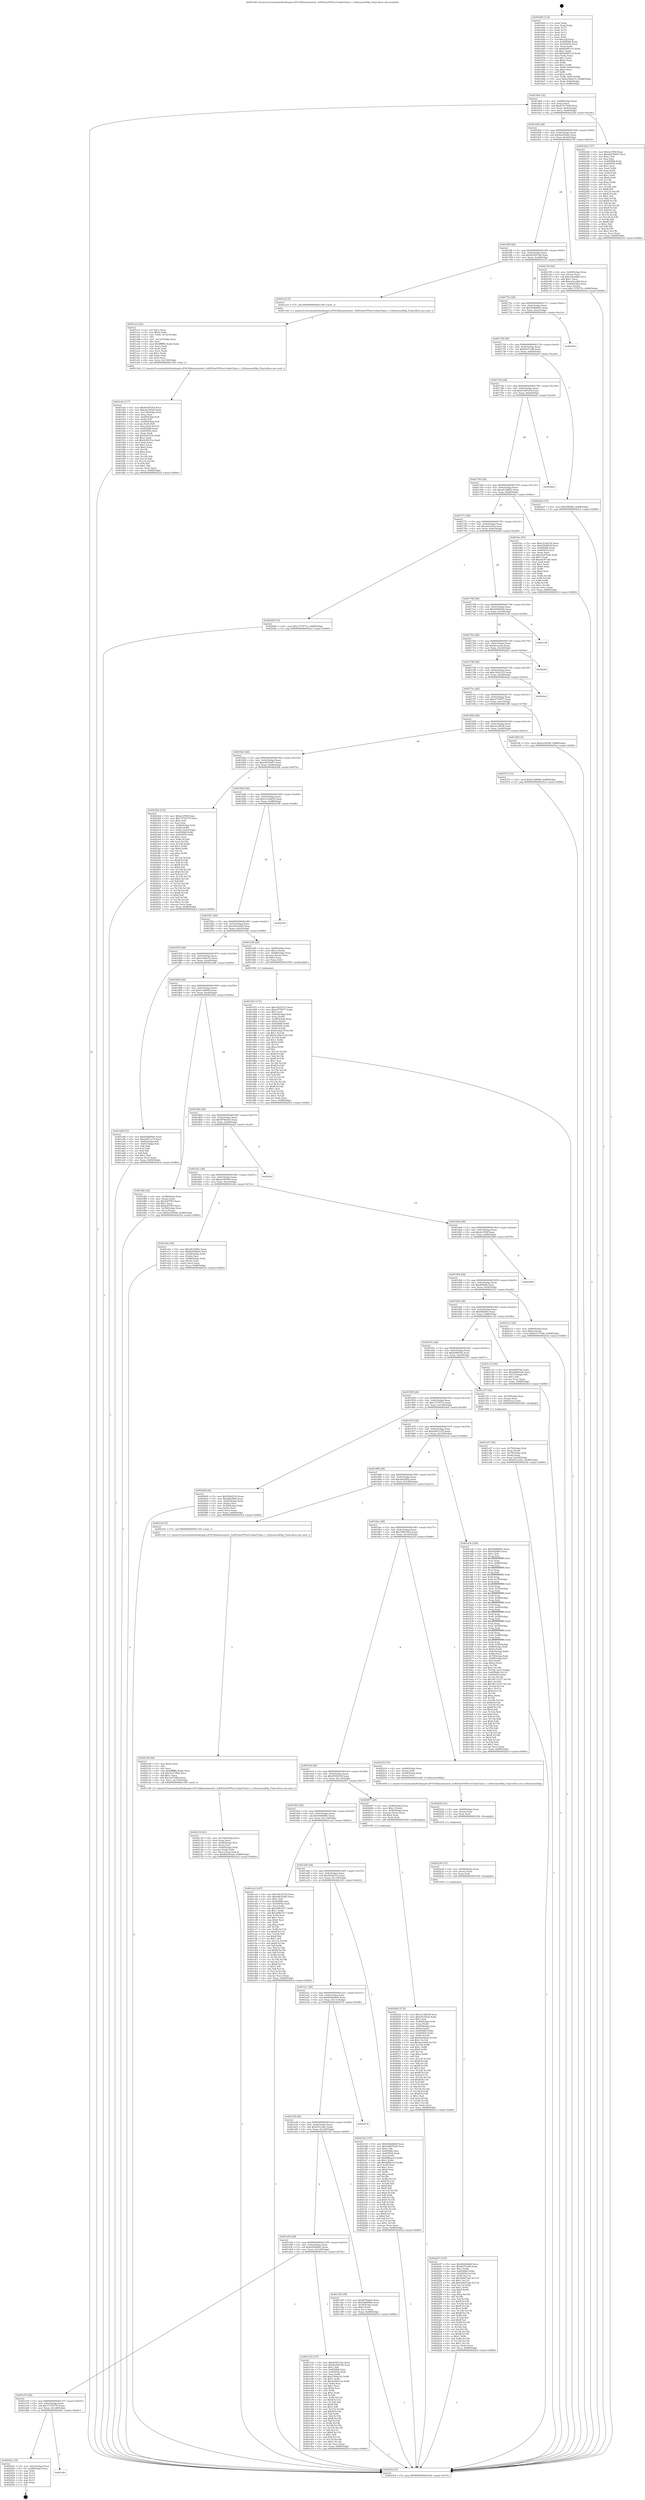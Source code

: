 digraph "0x401640" {
  label = "0x401640 (/mnt/c/Users/mathe/Desktop/tcc/POCII/binaries/extr_SoftEtherVPNsrcCedarClient.c_CnPasswordDlg_Final-ollvm.out::main(0))"
  labelloc = "t"
  node[shape=record]

  Entry [label="",width=0.3,height=0.3,shape=circle,fillcolor=black,style=filled]
  "0x4016b4" [label="{
     0x4016b4 [32]\l
     | [instrs]\l
     &nbsp;&nbsp;0x4016b4 \<+6\>: mov -0x88(%rbp),%eax\l
     &nbsp;&nbsp;0x4016ba \<+2\>: mov %eax,%ecx\l
     &nbsp;&nbsp;0x4016bc \<+6\>: sub $0x81517448,%ecx\l
     &nbsp;&nbsp;0x4016c2 \<+6\>: mov %eax,-0x9c(%rbp)\l
     &nbsp;&nbsp;0x4016c8 \<+6\>: mov %ecx,-0xa0(%rbp)\l
     &nbsp;&nbsp;0x4016ce \<+6\>: je 000000000040232b \<main+0xceb\>\l
  }"]
  "0x40232b" [label="{
     0x40232b [137]\l
     | [instrs]\l
     &nbsp;&nbsp;0x40232b \<+5\>: mov $0x2e1f50f,%eax\l
     &nbsp;&nbsp;0x402330 \<+5\>: mov $0xe0476b07,%ecx\l
     &nbsp;&nbsp;0x402335 \<+2\>: mov $0x1,%dl\l
     &nbsp;&nbsp;0x402337 \<+2\>: xor %esi,%esi\l
     &nbsp;&nbsp;0x402339 \<+7\>: mov 0x405068,%edi\l
     &nbsp;&nbsp;0x402340 \<+8\>: mov 0x405054,%r8d\l
     &nbsp;&nbsp;0x402348 \<+3\>: sub $0x1,%esi\l
     &nbsp;&nbsp;0x40234b \<+3\>: mov %edi,%r9d\l
     &nbsp;&nbsp;0x40234e \<+3\>: add %esi,%r9d\l
     &nbsp;&nbsp;0x402351 \<+4\>: imul %r9d,%edi\l
     &nbsp;&nbsp;0x402355 \<+3\>: and $0x1,%edi\l
     &nbsp;&nbsp;0x402358 \<+3\>: cmp $0x0,%edi\l
     &nbsp;&nbsp;0x40235b \<+4\>: sete %r10b\l
     &nbsp;&nbsp;0x40235f \<+4\>: cmp $0xa,%r8d\l
     &nbsp;&nbsp;0x402363 \<+4\>: setl %r11b\l
     &nbsp;&nbsp;0x402367 \<+3\>: mov %r10b,%bl\l
     &nbsp;&nbsp;0x40236a \<+3\>: xor $0xff,%bl\l
     &nbsp;&nbsp;0x40236d \<+3\>: mov %r11b,%r14b\l
     &nbsp;&nbsp;0x402370 \<+4\>: xor $0xff,%r14b\l
     &nbsp;&nbsp;0x402374 \<+3\>: xor $0x1,%dl\l
     &nbsp;&nbsp;0x402377 \<+3\>: mov %bl,%r15b\l
     &nbsp;&nbsp;0x40237a \<+4\>: and $0xff,%r15b\l
     &nbsp;&nbsp;0x40237e \<+3\>: and %dl,%r10b\l
     &nbsp;&nbsp;0x402381 \<+3\>: mov %r14b,%r12b\l
     &nbsp;&nbsp;0x402384 \<+4\>: and $0xff,%r12b\l
     &nbsp;&nbsp;0x402388 \<+3\>: and %dl,%r11b\l
     &nbsp;&nbsp;0x40238b \<+3\>: or %r10b,%r15b\l
     &nbsp;&nbsp;0x40238e \<+3\>: or %r11b,%r12b\l
     &nbsp;&nbsp;0x402391 \<+3\>: xor %r12b,%r15b\l
     &nbsp;&nbsp;0x402394 \<+3\>: or %r14b,%bl\l
     &nbsp;&nbsp;0x402397 \<+3\>: xor $0xff,%bl\l
     &nbsp;&nbsp;0x40239a \<+3\>: or $0x1,%dl\l
     &nbsp;&nbsp;0x40239d \<+2\>: and %dl,%bl\l
     &nbsp;&nbsp;0x40239f \<+3\>: or %bl,%r15b\l
     &nbsp;&nbsp;0x4023a2 \<+4\>: test $0x1,%r15b\l
     &nbsp;&nbsp;0x4023a6 \<+3\>: cmovne %ecx,%eax\l
     &nbsp;&nbsp;0x4023a9 \<+6\>: mov %eax,-0x88(%rbp)\l
     &nbsp;&nbsp;0x4023af \<+5\>: jmp 00000000004025cd \<main+0xf8d\>\l
  }"]
  "0x4016d4" [label="{
     0x4016d4 [28]\l
     | [instrs]\l
     &nbsp;&nbsp;0x4016d4 \<+5\>: jmp 00000000004016d9 \<main+0x99\>\l
     &nbsp;&nbsp;0x4016d9 \<+6\>: mov -0x9c(%rbp),%eax\l
     &nbsp;&nbsp;0x4016df \<+5\>: sub $0x82e85ade,%eax\l
     &nbsp;&nbsp;0x4016e4 \<+6\>: mov %eax,-0xa4(%rbp)\l
     &nbsp;&nbsp;0x4016ea \<+6\>: je 0000000000402159 \<main+0xb19\>\l
  }"]
  Exit [label="",width=0.3,height=0.3,shape=circle,fillcolor=black,style=filled,peripheries=2]
  "0x402159" [label="{
     0x402159 [42]\l
     | [instrs]\l
     &nbsp;&nbsp;0x402159 \<+4\>: mov -0x40(%rbp),%rax\l
     &nbsp;&nbsp;0x40215d \<+2\>: mov (%rax),%ecx\l
     &nbsp;&nbsp;0x40215f \<+6\>: sub $0xea5cad6b,%ecx\l
     &nbsp;&nbsp;0x402165 \<+3\>: add $0x1,%ecx\l
     &nbsp;&nbsp;0x402168 \<+6\>: add $0xea5cad6b,%ecx\l
     &nbsp;&nbsp;0x40216e \<+4\>: mov -0x40(%rbp),%rax\l
     &nbsp;&nbsp;0x402172 \<+2\>: mov %ecx,(%rax)\l
     &nbsp;&nbsp;0x402174 \<+10\>: movl $0x1727673c,-0x88(%rbp)\l
     &nbsp;&nbsp;0x40217e \<+5\>: jmp 00000000004025cd \<main+0xf8d\>\l
  }"]
  "0x4016f0" [label="{
     0x4016f0 [28]\l
     | [instrs]\l
     &nbsp;&nbsp;0x4016f0 \<+5\>: jmp 00000000004016f5 \<main+0xb5\>\l
     &nbsp;&nbsp;0x4016f5 \<+6\>: mov -0x9c(%rbp),%eax\l
     &nbsp;&nbsp;0x4016fb \<+5\>: sub $0x923947d6,%eax\l
     &nbsp;&nbsp;0x401700 \<+6\>: mov %eax,-0xa8(%rbp)\l
     &nbsp;&nbsp;0x401706 \<+6\>: je 0000000000401ec5 \<main+0x885\>\l
  }"]
  "0x401a8c" [label="{
     0x401a8c\l
  }", style=dashed]
  "0x401ec5" [label="{
     0x401ec5 [5]\l
     | [instrs]\l
     &nbsp;&nbsp;0x401ec5 \<+5\>: call 0000000000401160 \<next_i\>\l
     | [calls]\l
     &nbsp;&nbsp;0x401160 \{1\} (/mnt/c/Users/mathe/Desktop/tcc/POCII/binaries/extr_SoftEtherVPNsrcCedarClient.c_CnPasswordDlg_Final-ollvm.out::next_i)\l
  }"]
  "0x40170c" [label="{
     0x40170c [28]\l
     | [instrs]\l
     &nbsp;&nbsp;0x40170c \<+5\>: jmp 0000000000401711 \<main+0xd1\>\l
     &nbsp;&nbsp;0x401711 \<+6\>: mov -0x9c(%rbp),%eax\l
     &nbsp;&nbsp;0x401717 \<+5\>: sub $0x95db669c,%eax\l
     &nbsp;&nbsp;0x40171c \<+6\>: mov %eax,-0xac(%rbp)\l
     &nbsp;&nbsp;0x401722 \<+6\>: je 000000000040245e \<main+0xe1e\>\l
  }"]
  "0x40244c" [label="{
     0x40244c [18]\l
     | [instrs]\l
     &nbsp;&nbsp;0x40244c \<+3\>: mov -0x2c(%rbp),%eax\l
     &nbsp;&nbsp;0x40244f \<+4\>: lea -0x28(%rbp),%rsp\l
     &nbsp;&nbsp;0x402453 \<+1\>: pop %rbx\l
     &nbsp;&nbsp;0x402454 \<+2\>: pop %r12\l
     &nbsp;&nbsp;0x402456 \<+2\>: pop %r13\l
     &nbsp;&nbsp;0x402458 \<+2\>: pop %r14\l
     &nbsp;&nbsp;0x40245a \<+2\>: pop %r15\l
     &nbsp;&nbsp;0x40245c \<+1\>: pop %rbp\l
     &nbsp;&nbsp;0x40245d \<+1\>: ret\l
  }"]
  "0x40245e" [label="{
     0x40245e\l
  }", style=dashed]
  "0x401728" [label="{
     0x401728 [28]\l
     | [instrs]\l
     &nbsp;&nbsp;0x401728 \<+5\>: jmp 000000000040172d \<main+0xed\>\l
     &nbsp;&nbsp;0x40172d \<+6\>: mov -0x9c(%rbp),%eax\l
     &nbsp;&nbsp;0x401733 \<+5\>: sub $0x9637cef8,%eax\l
     &nbsp;&nbsp;0x401738 \<+6\>: mov %eax,-0xb0(%rbp)\l
     &nbsp;&nbsp;0x40173e \<+6\>: je 00000000004022e0 \<main+0xca0\>\l
  }"]
  "0x402247" [label="{
     0x402247 [153]\l
     | [instrs]\l
     &nbsp;&nbsp;0x402247 \<+5\>: mov $0x602b48e8,%ecx\l
     &nbsp;&nbsp;0x40224c \<+5\>: mov $0x9637cef8,%edx\l
     &nbsp;&nbsp;0x402251 \<+3\>: mov $0x1,%r8b\l
     &nbsp;&nbsp;0x402254 \<+8\>: mov 0x405068,%r9d\l
     &nbsp;&nbsp;0x40225c \<+8\>: mov 0x405054,%r10d\l
     &nbsp;&nbsp;0x402264 \<+3\>: mov %r9d,%r11d\l
     &nbsp;&nbsp;0x402267 \<+7\>: sub $0x5e6672a0,%r11d\l
     &nbsp;&nbsp;0x40226e \<+4\>: sub $0x1,%r11d\l
     &nbsp;&nbsp;0x402272 \<+7\>: add $0x5e6672a0,%r11d\l
     &nbsp;&nbsp;0x402279 \<+4\>: imul %r11d,%r9d\l
     &nbsp;&nbsp;0x40227d \<+4\>: and $0x1,%r9d\l
     &nbsp;&nbsp;0x402281 \<+4\>: cmp $0x0,%r9d\l
     &nbsp;&nbsp;0x402285 \<+3\>: sete %bl\l
     &nbsp;&nbsp;0x402288 \<+4\>: cmp $0xa,%r10d\l
     &nbsp;&nbsp;0x40228c \<+4\>: setl %r14b\l
     &nbsp;&nbsp;0x402290 \<+3\>: mov %bl,%r15b\l
     &nbsp;&nbsp;0x402293 \<+4\>: xor $0xff,%r15b\l
     &nbsp;&nbsp;0x402297 \<+3\>: mov %r14b,%r12b\l
     &nbsp;&nbsp;0x40229a \<+4\>: xor $0xff,%r12b\l
     &nbsp;&nbsp;0x40229e \<+4\>: xor $0x1,%r8b\l
     &nbsp;&nbsp;0x4022a2 \<+3\>: mov %r15b,%r13b\l
     &nbsp;&nbsp;0x4022a5 \<+4\>: and $0xff,%r13b\l
     &nbsp;&nbsp;0x4022a9 \<+3\>: and %r8b,%bl\l
     &nbsp;&nbsp;0x4022ac \<+3\>: mov %r12b,%al\l
     &nbsp;&nbsp;0x4022af \<+2\>: and $0xff,%al\l
     &nbsp;&nbsp;0x4022b1 \<+3\>: and %r8b,%r14b\l
     &nbsp;&nbsp;0x4022b4 \<+3\>: or %bl,%r13b\l
     &nbsp;&nbsp;0x4022b7 \<+3\>: or %r14b,%al\l
     &nbsp;&nbsp;0x4022ba \<+3\>: xor %al,%r13b\l
     &nbsp;&nbsp;0x4022bd \<+3\>: or %r12b,%r15b\l
     &nbsp;&nbsp;0x4022c0 \<+4\>: xor $0xff,%r15b\l
     &nbsp;&nbsp;0x4022c4 \<+4\>: or $0x1,%r8b\l
     &nbsp;&nbsp;0x4022c8 \<+3\>: and %r8b,%r15b\l
     &nbsp;&nbsp;0x4022cb \<+3\>: or %r15b,%r13b\l
     &nbsp;&nbsp;0x4022ce \<+4\>: test $0x1,%r13b\l
     &nbsp;&nbsp;0x4022d2 \<+3\>: cmovne %edx,%ecx\l
     &nbsp;&nbsp;0x4022d5 \<+6\>: mov %ecx,-0x88(%rbp)\l
     &nbsp;&nbsp;0x4022db \<+5\>: jmp 00000000004025cd \<main+0xf8d\>\l
  }"]
  "0x4022e0" [label="{
     0x4022e0 [15]\l
     | [instrs]\l
     &nbsp;&nbsp;0x4022e0 \<+10\>: movl $0x5f9f2fb,-0x88(%rbp)\l
     &nbsp;&nbsp;0x4022ea \<+5\>: jmp 00000000004025cd \<main+0xf8d\>\l
  }"]
  "0x401744" [label="{
     0x401744 [28]\l
     | [instrs]\l
     &nbsp;&nbsp;0x401744 \<+5\>: jmp 0000000000401749 \<main+0x109\>\l
     &nbsp;&nbsp;0x401749 \<+6\>: mov -0x9c(%rbp),%eax\l
     &nbsp;&nbsp;0x40174f \<+5\>: sub $0x9c9d7e54,%eax\l
     &nbsp;&nbsp;0x401754 \<+6\>: mov %eax,-0xb4(%rbp)\l
     &nbsp;&nbsp;0x40175a \<+6\>: je 00000000004024e0 \<main+0xea0\>\l
  }"]
  "0x402238" [label="{
     0x402238 [15]\l
     | [instrs]\l
     &nbsp;&nbsp;0x402238 \<+4\>: mov -0x48(%rbp),%rax\l
     &nbsp;&nbsp;0x40223c \<+3\>: mov (%rax),%rax\l
     &nbsp;&nbsp;0x40223f \<+3\>: mov %rax,%rdi\l
     &nbsp;&nbsp;0x402242 \<+5\>: call 0000000000401030 \<free@plt\>\l
     | [calls]\l
     &nbsp;&nbsp;0x401030 \{1\} (unknown)\l
  }"]
  "0x4024e0" [label="{
     0x4024e0\l
  }", style=dashed]
  "0x401760" [label="{
     0x401760 [28]\l
     | [instrs]\l
     &nbsp;&nbsp;0x401760 \<+5\>: jmp 0000000000401765 \<main+0x125\>\l
     &nbsp;&nbsp;0x401765 \<+6\>: mov -0x9c(%rbp),%eax\l
     &nbsp;&nbsp;0x40176b \<+5\>: sub $0xa812885c,%eax\l
     &nbsp;&nbsp;0x401770 \<+6\>: mov %eax,-0xb8(%rbp)\l
     &nbsp;&nbsp;0x401776 \<+6\>: je 0000000000401fac \<main+0x96c\>\l
  }"]
  "0x402229" [label="{
     0x402229 [15]\l
     | [instrs]\l
     &nbsp;&nbsp;0x402229 \<+4\>: mov -0x60(%rbp),%rax\l
     &nbsp;&nbsp;0x40222d \<+3\>: mov (%rax),%rax\l
     &nbsp;&nbsp;0x402230 \<+3\>: mov %rax,%rdi\l
     &nbsp;&nbsp;0x402233 \<+5\>: call 0000000000401030 \<free@plt\>\l
     | [calls]\l
     &nbsp;&nbsp;0x401030 \{1\} (unknown)\l
  }"]
  "0x401fac" [label="{
     0x401fac [91]\l
     | [instrs]\l
     &nbsp;&nbsp;0x401fac \<+5\>: mov $0xe314d239,%eax\l
     &nbsp;&nbsp;0x401fb1 \<+5\>: mov $0x4506819f,%ecx\l
     &nbsp;&nbsp;0x401fb6 \<+7\>: mov 0x405068,%edx\l
     &nbsp;&nbsp;0x401fbd \<+7\>: mov 0x405054,%esi\l
     &nbsp;&nbsp;0x401fc4 \<+2\>: mov %edx,%edi\l
     &nbsp;&nbsp;0x401fc6 \<+6\>: sub $0xa4c87cdb,%edi\l
     &nbsp;&nbsp;0x401fcc \<+3\>: sub $0x1,%edi\l
     &nbsp;&nbsp;0x401fcf \<+6\>: add $0xa4c87cdb,%edi\l
     &nbsp;&nbsp;0x401fd5 \<+3\>: imul %edi,%edx\l
     &nbsp;&nbsp;0x401fd8 \<+3\>: and $0x1,%edx\l
     &nbsp;&nbsp;0x401fdb \<+3\>: cmp $0x0,%edx\l
     &nbsp;&nbsp;0x401fde \<+4\>: sete %r8b\l
     &nbsp;&nbsp;0x401fe2 \<+3\>: cmp $0xa,%esi\l
     &nbsp;&nbsp;0x401fe5 \<+4\>: setl %r9b\l
     &nbsp;&nbsp;0x401fe9 \<+3\>: mov %r8b,%r10b\l
     &nbsp;&nbsp;0x401fec \<+3\>: and %r9b,%r10b\l
     &nbsp;&nbsp;0x401fef \<+3\>: xor %r9b,%r8b\l
     &nbsp;&nbsp;0x401ff2 \<+3\>: or %r8b,%r10b\l
     &nbsp;&nbsp;0x401ff5 \<+4\>: test $0x1,%r10b\l
     &nbsp;&nbsp;0x401ff9 \<+3\>: cmovne %ecx,%eax\l
     &nbsp;&nbsp;0x401ffc \<+6\>: mov %eax,-0x88(%rbp)\l
     &nbsp;&nbsp;0x402002 \<+5\>: jmp 00000000004025cd \<main+0xf8d\>\l
  }"]
  "0x40177c" [label="{
     0x40177c [28]\l
     | [instrs]\l
     &nbsp;&nbsp;0x40177c \<+5\>: jmp 0000000000401781 \<main+0x141\>\l
     &nbsp;&nbsp;0x401781 \<+6\>: mov -0x9c(%rbp),%eax\l
     &nbsp;&nbsp;0x401787 \<+5\>: sub $0xaf3c43e4,%eax\l
     &nbsp;&nbsp;0x40178c \<+6\>: mov %eax,-0xbc(%rbp)\l
     &nbsp;&nbsp;0x401792 \<+6\>: je 00000000004020d0 \<main+0xa90\>\l
  }"]
  "0x402130" [label="{
     0x402130 [41]\l
     | [instrs]\l
     &nbsp;&nbsp;0x402130 \<+6\>: mov -0x134(%rbp),%ecx\l
     &nbsp;&nbsp;0x402136 \<+3\>: imul %eax,%ecx\l
     &nbsp;&nbsp;0x402139 \<+4\>: mov -0x48(%rbp),%rsi\l
     &nbsp;&nbsp;0x40213d \<+3\>: mov (%rsi),%rsi\l
     &nbsp;&nbsp;0x402140 \<+4\>: mov -0x40(%rbp),%rdi\l
     &nbsp;&nbsp;0x402144 \<+3\>: movslq (%rdi),%rdi\l
     &nbsp;&nbsp;0x402147 \<+3\>: mov %ecx,(%rsi,%rdi,4)\l
     &nbsp;&nbsp;0x40214a \<+10\>: movl $0x82e85ade,-0x88(%rbp)\l
     &nbsp;&nbsp;0x402154 \<+5\>: jmp 00000000004025cd \<main+0xf8d\>\l
  }"]
  "0x4020d0" [label="{
     0x4020d0 [15]\l
     | [instrs]\l
     &nbsp;&nbsp;0x4020d0 \<+10\>: movl $0x1727673c,-0x88(%rbp)\l
     &nbsp;&nbsp;0x4020da \<+5\>: jmp 00000000004025cd \<main+0xf8d\>\l
  }"]
  "0x401798" [label="{
     0x401798 [28]\l
     | [instrs]\l
     &nbsp;&nbsp;0x401798 \<+5\>: jmp 000000000040179d \<main+0x15d\>\l
     &nbsp;&nbsp;0x40179d \<+6\>: mov -0x9c(%rbp),%eax\l
     &nbsp;&nbsp;0x4017a3 \<+5\>: sub $0xb8405a9e,%eax\l
     &nbsp;&nbsp;0x4017a8 \<+6\>: mov %eax,-0xc0(%rbp)\l
     &nbsp;&nbsp;0x4017ae \<+6\>: je 0000000000401c39 \<main+0x5f9\>\l
  }"]
  "0x402108" [label="{
     0x402108 [40]\l
     | [instrs]\l
     &nbsp;&nbsp;0x402108 \<+5\>: mov $0x2,%ecx\l
     &nbsp;&nbsp;0x40210d \<+1\>: cltd\l
     &nbsp;&nbsp;0x40210e \<+2\>: idiv %ecx\l
     &nbsp;&nbsp;0x402110 \<+6\>: imul $0xfffffffe,%edx,%ecx\l
     &nbsp;&nbsp;0x402116 \<+6\>: sub $0x3a373fb6,%ecx\l
     &nbsp;&nbsp;0x40211c \<+3\>: add $0x1,%ecx\l
     &nbsp;&nbsp;0x40211f \<+6\>: add $0x3a373fb6,%ecx\l
     &nbsp;&nbsp;0x402125 \<+6\>: mov %ecx,-0x134(%rbp)\l
     &nbsp;&nbsp;0x40212b \<+5\>: call 0000000000401160 \<next_i\>\l
     | [calls]\l
     &nbsp;&nbsp;0x401160 \{1\} (/mnt/c/Users/mathe/Desktop/tcc/POCII/binaries/extr_SoftEtherVPNsrcCedarClient.c_CnPasswordDlg_Final-ollvm.out::next_i)\l
  }"]
  "0x401c39" [label="{
     0x401c39\l
  }", style=dashed]
  "0x4017b4" [label="{
     0x4017b4 [28]\l
     | [instrs]\l
     &nbsp;&nbsp;0x4017b4 \<+5\>: jmp 00000000004017b9 \<main+0x179\>\l
     &nbsp;&nbsp;0x4017b9 \<+6\>: mov -0x9c(%rbp),%eax\l
     &nbsp;&nbsp;0x4017bf \<+5\>: sub $0xbfceca0e,%eax\l
     &nbsp;&nbsp;0x4017c4 \<+6\>: mov %eax,-0xc4(%rbp)\l
     &nbsp;&nbsp;0x4017ca \<+6\>: je 00000000004022fe \<main+0xcbe\>\l
  }"]
  "0x402024" [label="{
     0x402024 [172]\l
     | [instrs]\l
     &nbsp;&nbsp;0x402024 \<+5\>: mov $0xe314d239,%ecx\l
     &nbsp;&nbsp;0x402029 \<+5\>: mov $0xaf3c43e4,%edx\l
     &nbsp;&nbsp;0x40202e \<+3\>: mov $0x1,%sil\l
     &nbsp;&nbsp;0x402031 \<+4\>: mov -0x48(%rbp),%rdi\l
     &nbsp;&nbsp;0x402035 \<+3\>: mov %rax,(%rdi)\l
     &nbsp;&nbsp;0x402038 \<+4\>: mov -0x40(%rbp),%rax\l
     &nbsp;&nbsp;0x40203c \<+6\>: movl $0x0,(%rax)\l
     &nbsp;&nbsp;0x402042 \<+8\>: mov 0x405068,%r8d\l
     &nbsp;&nbsp;0x40204a \<+8\>: mov 0x405054,%r9d\l
     &nbsp;&nbsp;0x402052 \<+3\>: mov %r8d,%r10d\l
     &nbsp;&nbsp;0x402055 \<+7\>: add $0x4ee04dd,%r10d\l
     &nbsp;&nbsp;0x40205c \<+4\>: sub $0x1,%r10d\l
     &nbsp;&nbsp;0x402060 \<+7\>: sub $0x4ee04dd,%r10d\l
     &nbsp;&nbsp;0x402067 \<+4\>: imul %r10d,%r8d\l
     &nbsp;&nbsp;0x40206b \<+4\>: and $0x1,%r8d\l
     &nbsp;&nbsp;0x40206f \<+4\>: cmp $0x0,%r8d\l
     &nbsp;&nbsp;0x402073 \<+4\>: sete %r11b\l
     &nbsp;&nbsp;0x402077 \<+4\>: cmp $0xa,%r9d\l
     &nbsp;&nbsp;0x40207b \<+3\>: setl %bl\l
     &nbsp;&nbsp;0x40207e \<+3\>: mov %r11b,%r14b\l
     &nbsp;&nbsp;0x402081 \<+4\>: xor $0xff,%r14b\l
     &nbsp;&nbsp;0x402085 \<+3\>: mov %bl,%r15b\l
     &nbsp;&nbsp;0x402088 \<+4\>: xor $0xff,%r15b\l
     &nbsp;&nbsp;0x40208c \<+4\>: xor $0x1,%sil\l
     &nbsp;&nbsp;0x402090 \<+3\>: mov %r14b,%r12b\l
     &nbsp;&nbsp;0x402093 \<+4\>: and $0xff,%r12b\l
     &nbsp;&nbsp;0x402097 \<+3\>: and %sil,%r11b\l
     &nbsp;&nbsp;0x40209a \<+3\>: mov %r15b,%r13b\l
     &nbsp;&nbsp;0x40209d \<+4\>: and $0xff,%r13b\l
     &nbsp;&nbsp;0x4020a1 \<+3\>: and %sil,%bl\l
     &nbsp;&nbsp;0x4020a4 \<+3\>: or %r11b,%r12b\l
     &nbsp;&nbsp;0x4020a7 \<+3\>: or %bl,%r13b\l
     &nbsp;&nbsp;0x4020aa \<+3\>: xor %r13b,%r12b\l
     &nbsp;&nbsp;0x4020ad \<+3\>: or %r15b,%r14b\l
     &nbsp;&nbsp;0x4020b0 \<+4\>: xor $0xff,%r14b\l
     &nbsp;&nbsp;0x4020b4 \<+4\>: or $0x1,%sil\l
     &nbsp;&nbsp;0x4020b8 \<+3\>: and %sil,%r14b\l
     &nbsp;&nbsp;0x4020bb \<+3\>: or %r14b,%r12b\l
     &nbsp;&nbsp;0x4020be \<+4\>: test $0x1,%r12b\l
     &nbsp;&nbsp;0x4020c2 \<+3\>: cmovne %edx,%ecx\l
     &nbsp;&nbsp;0x4020c5 \<+6\>: mov %ecx,-0x88(%rbp)\l
     &nbsp;&nbsp;0x4020cb \<+5\>: jmp 00000000004025cd \<main+0xf8d\>\l
  }"]
  "0x4022fe" [label="{
     0x4022fe\l
  }", style=dashed]
  "0x4017d0" [label="{
     0x4017d0 [28]\l
     | [instrs]\l
     &nbsp;&nbsp;0x4017d0 \<+5\>: jmp 00000000004017d5 \<main+0x195\>\l
     &nbsp;&nbsp;0x4017d5 \<+6\>: mov -0x9c(%rbp),%eax\l
     &nbsp;&nbsp;0x4017db \<+5\>: sub $0xc5b32335,%eax\l
     &nbsp;&nbsp;0x4017e0 \<+6\>: mov %eax,-0xc8(%rbp)\l
     &nbsp;&nbsp;0x4017e6 \<+6\>: je 00000000004024a3 \<main+0xe63\>\l
  }"]
  "0x401efe" [label="{
     0x401efe [117]\l
     | [instrs]\l
     &nbsp;&nbsp;0x401efe \<+5\>: mov $0x9c9d7e54,%ecx\l
     &nbsp;&nbsp;0x401f03 \<+5\>: mov $0xcbc3f538,%edx\l
     &nbsp;&nbsp;0x401f08 \<+6\>: mov -0x130(%rbp),%esi\l
     &nbsp;&nbsp;0x401f0e \<+3\>: imul %eax,%esi\l
     &nbsp;&nbsp;0x401f11 \<+4\>: mov -0x60(%rbp),%r8\l
     &nbsp;&nbsp;0x401f15 \<+3\>: mov (%r8),%r8\l
     &nbsp;&nbsp;0x401f18 \<+4\>: mov -0x58(%rbp),%r9\l
     &nbsp;&nbsp;0x401f1c \<+3\>: movslq (%r9),%r9\l
     &nbsp;&nbsp;0x401f1f \<+4\>: mov %esi,(%r8,%r9,4)\l
     &nbsp;&nbsp;0x401f23 \<+7\>: mov 0x405068,%eax\l
     &nbsp;&nbsp;0x401f2a \<+7\>: mov 0x405054,%esi\l
     &nbsp;&nbsp;0x401f31 \<+2\>: mov %eax,%edi\l
     &nbsp;&nbsp;0x401f33 \<+6\>: add $0x9cf4193e,%edi\l
     &nbsp;&nbsp;0x401f39 \<+3\>: sub $0x1,%edi\l
     &nbsp;&nbsp;0x401f3c \<+6\>: sub $0x9cf4193e,%edi\l
     &nbsp;&nbsp;0x401f42 \<+3\>: imul %edi,%eax\l
     &nbsp;&nbsp;0x401f45 \<+3\>: and $0x1,%eax\l
     &nbsp;&nbsp;0x401f48 \<+3\>: cmp $0x0,%eax\l
     &nbsp;&nbsp;0x401f4b \<+4\>: sete %r10b\l
     &nbsp;&nbsp;0x401f4f \<+3\>: cmp $0xa,%esi\l
     &nbsp;&nbsp;0x401f52 \<+4\>: setl %r11b\l
     &nbsp;&nbsp;0x401f56 \<+3\>: mov %r10b,%bl\l
     &nbsp;&nbsp;0x401f59 \<+3\>: and %r11b,%bl\l
     &nbsp;&nbsp;0x401f5c \<+3\>: xor %r11b,%r10b\l
     &nbsp;&nbsp;0x401f5f \<+3\>: or %r10b,%bl\l
     &nbsp;&nbsp;0x401f62 \<+3\>: test $0x1,%bl\l
     &nbsp;&nbsp;0x401f65 \<+3\>: cmovne %edx,%ecx\l
     &nbsp;&nbsp;0x401f68 \<+6\>: mov %ecx,-0x88(%rbp)\l
     &nbsp;&nbsp;0x401f6e \<+5\>: jmp 00000000004025cd \<main+0xf8d\>\l
  }"]
  "0x4024a3" [label="{
     0x4024a3\l
  }", style=dashed]
  "0x4017ec" [label="{
     0x4017ec [28]\l
     | [instrs]\l
     &nbsp;&nbsp;0x4017ec \<+5\>: jmp 00000000004017f1 \<main+0x1b1\>\l
     &nbsp;&nbsp;0x4017f1 \<+6\>: mov -0x9c(%rbp),%eax\l
     &nbsp;&nbsp;0x4017f7 \<+5\>: sub $0xc677f477,%eax\l
     &nbsp;&nbsp;0x4017fc \<+6\>: mov %eax,-0xcc(%rbp)\l
     &nbsp;&nbsp;0x401802 \<+6\>: je 0000000000401dff \<main+0x7bf\>\l
  }"]
  "0x401eca" [label="{
     0x401eca [52]\l
     | [instrs]\l
     &nbsp;&nbsp;0x401eca \<+2\>: xor %ecx,%ecx\l
     &nbsp;&nbsp;0x401ecc \<+5\>: mov $0x2,%edx\l
     &nbsp;&nbsp;0x401ed1 \<+6\>: mov %edx,-0x12c(%rbp)\l
     &nbsp;&nbsp;0x401ed7 \<+1\>: cltd\l
     &nbsp;&nbsp;0x401ed8 \<+6\>: mov -0x12c(%rbp),%esi\l
     &nbsp;&nbsp;0x401ede \<+2\>: idiv %esi\l
     &nbsp;&nbsp;0x401ee0 \<+6\>: imul $0xfffffffe,%edx,%edx\l
     &nbsp;&nbsp;0x401ee6 \<+2\>: mov %ecx,%edi\l
     &nbsp;&nbsp;0x401ee8 \<+2\>: sub %edx,%edi\l
     &nbsp;&nbsp;0x401eea \<+2\>: mov %ecx,%edx\l
     &nbsp;&nbsp;0x401eec \<+3\>: sub $0x1,%edx\l
     &nbsp;&nbsp;0x401eef \<+2\>: add %edx,%edi\l
     &nbsp;&nbsp;0x401ef1 \<+2\>: sub %edi,%ecx\l
     &nbsp;&nbsp;0x401ef3 \<+6\>: mov %ecx,-0x130(%rbp)\l
     &nbsp;&nbsp;0x401ef9 \<+5\>: call 0000000000401160 \<next_i\>\l
     | [calls]\l
     &nbsp;&nbsp;0x401160 \{1\} (/mnt/c/Users/mathe/Desktop/tcc/POCII/binaries/extr_SoftEtherVPNsrcCedarClient.c_CnPasswordDlg_Final-ollvm.out::next_i)\l
  }"]
  "0x401dff" [label="{
     0x401dff [15]\l
     | [instrs]\l
     &nbsp;&nbsp;0x401dff \<+10\>: movl $0xfce58396,-0x88(%rbp)\l
     &nbsp;&nbsp;0x401e09 \<+5\>: jmp 00000000004025cd \<main+0xf8d\>\l
  }"]
  "0x401808" [label="{
     0x401808 [28]\l
     | [instrs]\l
     &nbsp;&nbsp;0x401808 \<+5\>: jmp 000000000040180d \<main+0x1cd\>\l
     &nbsp;&nbsp;0x40180d \<+6\>: mov -0x9c(%rbp),%eax\l
     &nbsp;&nbsp;0x401813 \<+5\>: sub $0xcbc3f538,%eax\l
     &nbsp;&nbsp;0x401818 \<+6\>: mov %eax,-0xd0(%rbp)\l
     &nbsp;&nbsp;0x40181e \<+6\>: je 0000000000401f73 \<main+0x933\>\l
  }"]
  "0x401a70" [label="{
     0x401a70 [28]\l
     | [instrs]\l
     &nbsp;&nbsp;0x401a70 \<+5\>: jmp 0000000000401a75 \<main+0x435\>\l
     &nbsp;&nbsp;0x401a75 \<+6\>: mov -0x9c(%rbp),%eax\l
     &nbsp;&nbsp;0x401a7b \<+5\>: sub $0x73754779,%eax\l
     &nbsp;&nbsp;0x401a80 \<+6\>: mov %eax,-0x128(%rbp)\l
     &nbsp;&nbsp;0x401a86 \<+6\>: je 000000000040244c \<main+0xe0c\>\l
  }"]
  "0x401f73" [label="{
     0x401f73 [15]\l
     | [instrs]\l
     &nbsp;&nbsp;0x401f73 \<+10\>: movl $0xf1c2899d,-0x88(%rbp)\l
     &nbsp;&nbsp;0x401f7d \<+5\>: jmp 00000000004025cd \<main+0xf8d\>\l
  }"]
  "0x401824" [label="{
     0x401824 [28]\l
     | [instrs]\l
     &nbsp;&nbsp;0x401824 \<+5\>: jmp 0000000000401829 \<main+0x1e9\>\l
     &nbsp;&nbsp;0x401829 \<+6\>: mov -0x9c(%rbp),%eax\l
     &nbsp;&nbsp;0x40182f \<+5\>: sub $0xe0476b07,%eax\l
     &nbsp;&nbsp;0x401834 \<+6\>: mov %eax,-0xd4(%rbp)\l
     &nbsp;&nbsp;0x40183a \<+6\>: je 00000000004023b4 \<main+0xd74\>\l
  }"]
  "0x401e32" [label="{
     0x401e32 [147]\l
     | [instrs]\l
     &nbsp;&nbsp;0x401e32 \<+5\>: mov $0x9c9d7e54,%eax\l
     &nbsp;&nbsp;0x401e37 \<+5\>: mov $0x923947d6,%ecx\l
     &nbsp;&nbsp;0x401e3c \<+2\>: mov $0x1,%dl\l
     &nbsp;&nbsp;0x401e3e \<+7\>: mov 0x405068,%esi\l
     &nbsp;&nbsp;0x401e45 \<+7\>: mov 0x405054,%edi\l
     &nbsp;&nbsp;0x401e4c \<+3\>: mov %esi,%r8d\l
     &nbsp;&nbsp;0x401e4f \<+7\>: add $0x23944c32,%r8d\l
     &nbsp;&nbsp;0x401e56 \<+4\>: sub $0x1,%r8d\l
     &nbsp;&nbsp;0x401e5a \<+7\>: sub $0x23944c32,%r8d\l
     &nbsp;&nbsp;0x401e61 \<+4\>: imul %r8d,%esi\l
     &nbsp;&nbsp;0x401e65 \<+3\>: and $0x1,%esi\l
     &nbsp;&nbsp;0x401e68 \<+3\>: cmp $0x0,%esi\l
     &nbsp;&nbsp;0x401e6b \<+4\>: sete %r9b\l
     &nbsp;&nbsp;0x401e6f \<+3\>: cmp $0xa,%edi\l
     &nbsp;&nbsp;0x401e72 \<+4\>: setl %r10b\l
     &nbsp;&nbsp;0x401e76 \<+3\>: mov %r9b,%r11b\l
     &nbsp;&nbsp;0x401e79 \<+4\>: xor $0xff,%r11b\l
     &nbsp;&nbsp;0x401e7d \<+3\>: mov %r10b,%bl\l
     &nbsp;&nbsp;0x401e80 \<+3\>: xor $0xff,%bl\l
     &nbsp;&nbsp;0x401e83 \<+3\>: xor $0x1,%dl\l
     &nbsp;&nbsp;0x401e86 \<+3\>: mov %r11b,%r14b\l
     &nbsp;&nbsp;0x401e89 \<+4\>: and $0xff,%r14b\l
     &nbsp;&nbsp;0x401e8d \<+3\>: and %dl,%r9b\l
     &nbsp;&nbsp;0x401e90 \<+3\>: mov %bl,%r15b\l
     &nbsp;&nbsp;0x401e93 \<+4\>: and $0xff,%r15b\l
     &nbsp;&nbsp;0x401e97 \<+3\>: and %dl,%r10b\l
     &nbsp;&nbsp;0x401e9a \<+3\>: or %r9b,%r14b\l
     &nbsp;&nbsp;0x401e9d \<+3\>: or %r10b,%r15b\l
     &nbsp;&nbsp;0x401ea0 \<+3\>: xor %r15b,%r14b\l
     &nbsp;&nbsp;0x401ea3 \<+3\>: or %bl,%r11b\l
     &nbsp;&nbsp;0x401ea6 \<+4\>: xor $0xff,%r11b\l
     &nbsp;&nbsp;0x401eaa \<+3\>: or $0x1,%dl\l
     &nbsp;&nbsp;0x401ead \<+3\>: and %dl,%r11b\l
     &nbsp;&nbsp;0x401eb0 \<+3\>: or %r11b,%r14b\l
     &nbsp;&nbsp;0x401eb3 \<+4\>: test $0x1,%r14b\l
     &nbsp;&nbsp;0x401eb7 \<+3\>: cmovne %ecx,%eax\l
     &nbsp;&nbsp;0x401eba \<+6\>: mov %eax,-0x88(%rbp)\l
     &nbsp;&nbsp;0x401ec0 \<+5\>: jmp 00000000004025cd \<main+0xf8d\>\l
  }"]
  "0x4023b4" [label="{
     0x4023b4 [152]\l
     | [instrs]\l
     &nbsp;&nbsp;0x4023b4 \<+5\>: mov $0x2e1f50f,%eax\l
     &nbsp;&nbsp;0x4023b9 \<+5\>: mov $0x73754779,%ecx\l
     &nbsp;&nbsp;0x4023be \<+2\>: mov $0x1,%dl\l
     &nbsp;&nbsp;0x4023c0 \<+2\>: xor %esi,%esi\l
     &nbsp;&nbsp;0x4023c2 \<+4\>: mov -0x80(%rbp),%rdi\l
     &nbsp;&nbsp;0x4023c6 \<+3\>: mov (%rdi),%r8d\l
     &nbsp;&nbsp;0x4023c9 \<+4\>: mov %r8d,-0x2c(%rbp)\l
     &nbsp;&nbsp;0x4023cd \<+8\>: mov 0x405068,%r8d\l
     &nbsp;&nbsp;0x4023d5 \<+8\>: mov 0x405054,%r9d\l
     &nbsp;&nbsp;0x4023dd \<+3\>: sub $0x1,%esi\l
     &nbsp;&nbsp;0x4023e0 \<+3\>: mov %r8d,%r10d\l
     &nbsp;&nbsp;0x4023e3 \<+3\>: add %esi,%r10d\l
     &nbsp;&nbsp;0x4023e6 \<+4\>: imul %r10d,%r8d\l
     &nbsp;&nbsp;0x4023ea \<+4\>: and $0x1,%r8d\l
     &nbsp;&nbsp;0x4023ee \<+4\>: cmp $0x0,%r8d\l
     &nbsp;&nbsp;0x4023f2 \<+4\>: sete %r11b\l
     &nbsp;&nbsp;0x4023f6 \<+4\>: cmp $0xa,%r9d\l
     &nbsp;&nbsp;0x4023fa \<+3\>: setl %bl\l
     &nbsp;&nbsp;0x4023fd \<+3\>: mov %r11b,%r14b\l
     &nbsp;&nbsp;0x402400 \<+4\>: xor $0xff,%r14b\l
     &nbsp;&nbsp;0x402404 \<+3\>: mov %bl,%r15b\l
     &nbsp;&nbsp;0x402407 \<+4\>: xor $0xff,%r15b\l
     &nbsp;&nbsp;0x40240b \<+3\>: xor $0x0,%dl\l
     &nbsp;&nbsp;0x40240e \<+3\>: mov %r14b,%r12b\l
     &nbsp;&nbsp;0x402411 \<+4\>: and $0x0,%r12b\l
     &nbsp;&nbsp;0x402415 \<+3\>: and %dl,%r11b\l
     &nbsp;&nbsp;0x402418 \<+3\>: mov %r15b,%r13b\l
     &nbsp;&nbsp;0x40241b \<+4\>: and $0x0,%r13b\l
     &nbsp;&nbsp;0x40241f \<+2\>: and %dl,%bl\l
     &nbsp;&nbsp;0x402421 \<+3\>: or %r11b,%r12b\l
     &nbsp;&nbsp;0x402424 \<+3\>: or %bl,%r13b\l
     &nbsp;&nbsp;0x402427 \<+3\>: xor %r13b,%r12b\l
     &nbsp;&nbsp;0x40242a \<+3\>: or %r15b,%r14b\l
     &nbsp;&nbsp;0x40242d \<+4\>: xor $0xff,%r14b\l
     &nbsp;&nbsp;0x402431 \<+3\>: or $0x0,%dl\l
     &nbsp;&nbsp;0x402434 \<+3\>: and %dl,%r14b\l
     &nbsp;&nbsp;0x402437 \<+3\>: or %r14b,%r12b\l
     &nbsp;&nbsp;0x40243a \<+4\>: test $0x1,%r12b\l
     &nbsp;&nbsp;0x40243e \<+3\>: cmovne %ecx,%eax\l
     &nbsp;&nbsp;0x402441 \<+6\>: mov %eax,-0x88(%rbp)\l
     &nbsp;&nbsp;0x402447 \<+5\>: jmp 00000000004025cd \<main+0xf8d\>\l
  }"]
  "0x401840" [label="{
     0x401840 [28]\l
     | [instrs]\l
     &nbsp;&nbsp;0x401840 \<+5\>: jmp 0000000000401845 \<main+0x205\>\l
     &nbsp;&nbsp;0x401845 \<+6\>: mov -0x9c(%rbp),%eax\l
     &nbsp;&nbsp;0x40184b \<+5\>: sub $0xe314d239,%eax\l
     &nbsp;&nbsp;0x401850 \<+6\>: mov %eax,-0xd8(%rbp)\l
     &nbsp;&nbsp;0x401856 \<+6\>: je 000000000040253b \<main+0xefb\>\l
  }"]
  "0x401d53" [label="{
     0x401d53 [172]\l
     | [instrs]\l
     &nbsp;&nbsp;0x401d53 \<+5\>: mov $0xc5b32335,%ecx\l
     &nbsp;&nbsp;0x401d58 \<+5\>: mov $0xc677f477,%edx\l
     &nbsp;&nbsp;0x401d5d \<+3\>: mov $0x1,%sil\l
     &nbsp;&nbsp;0x401d60 \<+4\>: mov -0x60(%rbp),%rdi\l
     &nbsp;&nbsp;0x401d64 \<+3\>: mov %rax,(%rdi)\l
     &nbsp;&nbsp;0x401d67 \<+4\>: mov -0x58(%rbp),%rax\l
     &nbsp;&nbsp;0x401d6b \<+6\>: movl $0x0,(%rax)\l
     &nbsp;&nbsp;0x401d71 \<+8\>: mov 0x405068,%r8d\l
     &nbsp;&nbsp;0x401d79 \<+8\>: mov 0x405054,%r9d\l
     &nbsp;&nbsp;0x401d81 \<+3\>: mov %r8d,%r10d\l
     &nbsp;&nbsp;0x401d84 \<+7\>: sub $0xb1e82a7f,%r10d\l
     &nbsp;&nbsp;0x401d8b \<+4\>: sub $0x1,%r10d\l
     &nbsp;&nbsp;0x401d8f \<+7\>: add $0xb1e82a7f,%r10d\l
     &nbsp;&nbsp;0x401d96 \<+4\>: imul %r10d,%r8d\l
     &nbsp;&nbsp;0x401d9a \<+4\>: and $0x1,%r8d\l
     &nbsp;&nbsp;0x401d9e \<+4\>: cmp $0x0,%r8d\l
     &nbsp;&nbsp;0x401da2 \<+4\>: sete %r11b\l
     &nbsp;&nbsp;0x401da6 \<+4\>: cmp $0xa,%r9d\l
     &nbsp;&nbsp;0x401daa \<+3\>: setl %bl\l
     &nbsp;&nbsp;0x401dad \<+3\>: mov %r11b,%r14b\l
     &nbsp;&nbsp;0x401db0 \<+4\>: xor $0xff,%r14b\l
     &nbsp;&nbsp;0x401db4 \<+3\>: mov %bl,%r15b\l
     &nbsp;&nbsp;0x401db7 \<+4\>: xor $0xff,%r15b\l
     &nbsp;&nbsp;0x401dbb \<+4\>: xor $0x1,%sil\l
     &nbsp;&nbsp;0x401dbf \<+3\>: mov %r14b,%r12b\l
     &nbsp;&nbsp;0x401dc2 \<+4\>: and $0xff,%r12b\l
     &nbsp;&nbsp;0x401dc6 \<+3\>: and %sil,%r11b\l
     &nbsp;&nbsp;0x401dc9 \<+3\>: mov %r15b,%r13b\l
     &nbsp;&nbsp;0x401dcc \<+4\>: and $0xff,%r13b\l
     &nbsp;&nbsp;0x401dd0 \<+3\>: and %sil,%bl\l
     &nbsp;&nbsp;0x401dd3 \<+3\>: or %r11b,%r12b\l
     &nbsp;&nbsp;0x401dd6 \<+3\>: or %bl,%r13b\l
     &nbsp;&nbsp;0x401dd9 \<+3\>: xor %r13b,%r12b\l
     &nbsp;&nbsp;0x401ddc \<+3\>: or %r15b,%r14b\l
     &nbsp;&nbsp;0x401ddf \<+4\>: xor $0xff,%r14b\l
     &nbsp;&nbsp;0x401de3 \<+4\>: or $0x1,%sil\l
     &nbsp;&nbsp;0x401de7 \<+3\>: and %sil,%r14b\l
     &nbsp;&nbsp;0x401dea \<+3\>: or %r14b,%r12b\l
     &nbsp;&nbsp;0x401ded \<+4\>: test $0x1,%r12b\l
     &nbsp;&nbsp;0x401df1 \<+3\>: cmovne %edx,%ecx\l
     &nbsp;&nbsp;0x401df4 \<+6\>: mov %ecx,-0x88(%rbp)\l
     &nbsp;&nbsp;0x401dfa \<+5\>: jmp 00000000004025cd \<main+0xf8d\>\l
  }"]
  "0x40253b" [label="{
     0x40253b\l
  }", style=dashed]
  "0x40185c" [label="{
     0x40185c [28]\l
     | [instrs]\l
     &nbsp;&nbsp;0x40185c \<+5\>: jmp 0000000000401861 \<main+0x221\>\l
     &nbsp;&nbsp;0x401861 \<+6\>: mov -0x9c(%rbp),%eax\l
     &nbsp;&nbsp;0x401867 \<+5\>: sub $0xe9616e85,%eax\l
     &nbsp;&nbsp;0x40186c \<+6\>: mov %eax,-0xdc(%rbp)\l
     &nbsp;&nbsp;0x401872 \<+6\>: je 0000000000401d36 \<main+0x6f6\>\l
  }"]
  "0x401a54" [label="{
     0x401a54 [28]\l
     | [instrs]\l
     &nbsp;&nbsp;0x401a54 \<+5\>: jmp 0000000000401a59 \<main+0x419\>\l
     &nbsp;&nbsp;0x401a59 \<+6\>: mov -0x9c(%rbp),%eax\l
     &nbsp;&nbsp;0x401a5f \<+5\>: sub $0x6d544b83,%eax\l
     &nbsp;&nbsp;0x401a64 \<+6\>: mov %eax,-0x124(%rbp)\l
     &nbsp;&nbsp;0x401a6a \<+6\>: je 0000000000401e32 \<main+0x7f2\>\l
  }"]
  "0x401d36" [label="{
     0x401d36 [29]\l
     | [instrs]\l
     &nbsp;&nbsp;0x401d36 \<+4\>: mov -0x68(%rbp),%rax\l
     &nbsp;&nbsp;0x401d3a \<+6\>: movl $0x1,(%rax)\l
     &nbsp;&nbsp;0x401d40 \<+4\>: mov -0x68(%rbp),%rax\l
     &nbsp;&nbsp;0x401d44 \<+3\>: movslq (%rax),%rax\l
     &nbsp;&nbsp;0x401d47 \<+4\>: shl $0x2,%rax\l
     &nbsp;&nbsp;0x401d4b \<+3\>: mov %rax,%rdi\l
     &nbsp;&nbsp;0x401d4e \<+5\>: call 0000000000401050 \<malloc@plt\>\l
     | [calls]\l
     &nbsp;&nbsp;0x401050 \{1\} (unknown)\l
  }"]
  "0x401878" [label="{
     0x401878 [28]\l
     | [instrs]\l
     &nbsp;&nbsp;0x401878 \<+5\>: jmp 000000000040187d \<main+0x23d\>\l
     &nbsp;&nbsp;0x40187d \<+6\>: mov -0x9c(%rbp),%eax\l
     &nbsp;&nbsp;0x401883 \<+5\>: sub $0xec062e7e,%eax\l
     &nbsp;&nbsp;0x401888 \<+6\>: mov %eax,-0xe0(%rbp)\l
     &nbsp;&nbsp;0x40188e \<+6\>: je 0000000000401a96 \<main+0x456\>\l
  }"]
  "0x401c85" [label="{
     0x401c85 [30]\l
     | [instrs]\l
     &nbsp;&nbsp;0x401c85 \<+5\>: mov $0xf978a6c0,%eax\l
     &nbsp;&nbsp;0x401c8a \<+5\>: mov $0x54b69f0c,%ecx\l
     &nbsp;&nbsp;0x401c8f \<+3\>: mov -0x30(%rbp),%edx\l
     &nbsp;&nbsp;0x401c92 \<+3\>: cmp $0x0,%edx\l
     &nbsp;&nbsp;0x401c95 \<+3\>: cmove %ecx,%eax\l
     &nbsp;&nbsp;0x401c98 \<+6\>: mov %eax,-0x88(%rbp)\l
     &nbsp;&nbsp;0x401c9e \<+5\>: jmp 00000000004025cd \<main+0xf8d\>\l
  }"]
  "0x401a96" [label="{
     0x401a96 [53]\l
     | [instrs]\l
     &nbsp;&nbsp;0x401a96 \<+5\>: mov $0x95db669c,%eax\l
     &nbsp;&nbsp;0x401a9b \<+5\>: mov $0x2097ca79,%ecx\l
     &nbsp;&nbsp;0x401aa0 \<+6\>: mov -0x82(%rbp),%dl\l
     &nbsp;&nbsp;0x401aa6 \<+7\>: mov -0x81(%rbp),%sil\l
     &nbsp;&nbsp;0x401aad \<+3\>: mov %dl,%dil\l
     &nbsp;&nbsp;0x401ab0 \<+3\>: and %sil,%dil\l
     &nbsp;&nbsp;0x401ab3 \<+3\>: xor %sil,%dl\l
     &nbsp;&nbsp;0x401ab6 \<+3\>: or %dl,%dil\l
     &nbsp;&nbsp;0x401ab9 \<+4\>: test $0x1,%dil\l
     &nbsp;&nbsp;0x401abd \<+3\>: cmovne %ecx,%eax\l
     &nbsp;&nbsp;0x401ac0 \<+6\>: mov %eax,-0x88(%rbp)\l
     &nbsp;&nbsp;0x401ac6 \<+5\>: jmp 00000000004025cd \<main+0xf8d\>\l
  }"]
  "0x401894" [label="{
     0x401894 [28]\l
     | [instrs]\l
     &nbsp;&nbsp;0x401894 \<+5\>: jmp 0000000000401899 \<main+0x259\>\l
     &nbsp;&nbsp;0x401899 \<+6\>: mov -0x9c(%rbp),%eax\l
     &nbsp;&nbsp;0x40189f \<+5\>: sub $0xf1c2899d,%eax\l
     &nbsp;&nbsp;0x4018a4 \<+6\>: mov %eax,-0xe4(%rbp)\l
     &nbsp;&nbsp;0x4018aa \<+6\>: je 0000000000401f82 \<main+0x942\>\l
  }"]
  "0x4025cd" [label="{
     0x4025cd [5]\l
     | [instrs]\l
     &nbsp;&nbsp;0x4025cd \<+5\>: jmp 00000000004016b4 \<main+0x74\>\l
  }"]
  "0x401640" [label="{
     0x401640 [116]\l
     | [instrs]\l
     &nbsp;&nbsp;0x401640 \<+1\>: push %rbp\l
     &nbsp;&nbsp;0x401641 \<+3\>: mov %rsp,%rbp\l
     &nbsp;&nbsp;0x401644 \<+2\>: push %r15\l
     &nbsp;&nbsp;0x401646 \<+2\>: push %r14\l
     &nbsp;&nbsp;0x401648 \<+2\>: push %r13\l
     &nbsp;&nbsp;0x40164a \<+2\>: push %r12\l
     &nbsp;&nbsp;0x40164c \<+1\>: push %rbx\l
     &nbsp;&nbsp;0x40164d \<+7\>: sub $0x128,%rsp\l
     &nbsp;&nbsp;0x401654 \<+7\>: mov 0x405068,%eax\l
     &nbsp;&nbsp;0x40165b \<+7\>: mov 0x405054,%ecx\l
     &nbsp;&nbsp;0x401662 \<+2\>: mov %eax,%edx\l
     &nbsp;&nbsp;0x401664 \<+6\>: sub $0x62f951c4,%edx\l
     &nbsp;&nbsp;0x40166a \<+3\>: sub $0x1,%edx\l
     &nbsp;&nbsp;0x40166d \<+6\>: add $0x62f951c4,%edx\l
     &nbsp;&nbsp;0x401673 \<+3\>: imul %edx,%eax\l
     &nbsp;&nbsp;0x401676 \<+3\>: and $0x1,%eax\l
     &nbsp;&nbsp;0x401679 \<+3\>: cmp $0x0,%eax\l
     &nbsp;&nbsp;0x40167c \<+4\>: sete %r8b\l
     &nbsp;&nbsp;0x401680 \<+4\>: and $0x1,%r8b\l
     &nbsp;&nbsp;0x401684 \<+7\>: mov %r8b,-0x82(%rbp)\l
     &nbsp;&nbsp;0x40168b \<+3\>: cmp $0xa,%ecx\l
     &nbsp;&nbsp;0x40168e \<+4\>: setl %r8b\l
     &nbsp;&nbsp;0x401692 \<+4\>: and $0x1,%r8b\l
     &nbsp;&nbsp;0x401696 \<+7\>: mov %r8b,-0x81(%rbp)\l
     &nbsp;&nbsp;0x40169d \<+10\>: movl $0xec062e7e,-0x88(%rbp)\l
     &nbsp;&nbsp;0x4016a7 \<+6\>: mov %edi,-0x8c(%rbp)\l
     &nbsp;&nbsp;0x4016ad \<+7\>: mov %rsi,-0x98(%rbp)\l
  }"]
  "0x401a38" [label="{
     0x401a38 [28]\l
     | [instrs]\l
     &nbsp;&nbsp;0x401a38 \<+5\>: jmp 0000000000401a3d \<main+0x3fd\>\l
     &nbsp;&nbsp;0x401a3d \<+6\>: mov -0x9c(%rbp),%eax\l
     &nbsp;&nbsp;0x401a43 \<+5\>: sub $0x653cc82c,%eax\l
     &nbsp;&nbsp;0x401a48 \<+6\>: mov %eax,-0x120(%rbp)\l
     &nbsp;&nbsp;0x401a4e \<+6\>: je 0000000000401c85 \<main+0x645\>\l
  }"]
  "0x401f82" [label="{
     0x401f82 [42]\l
     | [instrs]\l
     &nbsp;&nbsp;0x401f82 \<+4\>: mov -0x58(%rbp),%rax\l
     &nbsp;&nbsp;0x401f86 \<+2\>: mov (%rax),%ecx\l
     &nbsp;&nbsp;0x401f88 \<+6\>: sub $0xbd57f45,%ecx\l
     &nbsp;&nbsp;0x401f8e \<+3\>: add $0x1,%ecx\l
     &nbsp;&nbsp;0x401f91 \<+6\>: add $0xbd57f45,%ecx\l
     &nbsp;&nbsp;0x401f97 \<+4\>: mov -0x58(%rbp),%rax\l
     &nbsp;&nbsp;0x401f9b \<+2\>: mov %ecx,(%rax)\l
     &nbsp;&nbsp;0x401f9d \<+10\>: movl $0xfce58396,-0x88(%rbp)\l
     &nbsp;&nbsp;0x401fa7 \<+5\>: jmp 00000000004025cd \<main+0xf8d\>\l
  }"]
  "0x4018b0" [label="{
     0x4018b0 [28]\l
     | [instrs]\l
     &nbsp;&nbsp;0x4018b0 \<+5\>: jmp 00000000004018b5 \<main+0x275\>\l
     &nbsp;&nbsp;0x4018b5 \<+6\>: mov -0x9c(%rbp),%eax\l
     &nbsp;&nbsp;0x4018bb \<+5\>: sub $0xf978a6c0,%eax\l
     &nbsp;&nbsp;0x4018c0 \<+6\>: mov %eax,-0xe8(%rbp)\l
     &nbsp;&nbsp;0x4018c6 \<+6\>: je 00000000004022ef \<main+0xcaf\>\l
  }"]
  "0x402578" [label="{
     0x402578\l
  }", style=dashed]
  "0x4022ef" [label="{
     0x4022ef\l
  }", style=dashed]
  "0x4018cc" [label="{
     0x4018cc [28]\l
     | [instrs]\l
     &nbsp;&nbsp;0x4018cc \<+5\>: jmp 00000000004018d1 \<main+0x291\>\l
     &nbsp;&nbsp;0x4018d1 \<+6\>: mov -0x9c(%rbp),%eax\l
     &nbsp;&nbsp;0x4018d7 \<+5\>: sub $0xfce58396,%eax\l
     &nbsp;&nbsp;0x4018dc \<+6\>: mov %eax,-0xec(%rbp)\l
     &nbsp;&nbsp;0x4018e2 \<+6\>: je 0000000000401e0e \<main+0x7ce\>\l
  }"]
  "0x401a1c" [label="{
     0x401a1c [28]\l
     | [instrs]\l
     &nbsp;&nbsp;0x401a1c \<+5\>: jmp 0000000000401a21 \<main+0x3e1\>\l
     &nbsp;&nbsp;0x401a21 \<+6\>: mov -0x9c(%rbp),%eax\l
     &nbsp;&nbsp;0x401a27 \<+5\>: sub $0x602b48e8,%eax\l
     &nbsp;&nbsp;0x401a2c \<+6\>: mov %eax,-0x11c(%rbp)\l
     &nbsp;&nbsp;0x401a32 \<+6\>: je 0000000000402578 \<main+0xf38\>\l
  }"]
  "0x401e0e" [label="{
     0x401e0e [36]\l
     | [instrs]\l
     &nbsp;&nbsp;0x401e0e \<+5\>: mov $0xa812885c,%eax\l
     &nbsp;&nbsp;0x401e13 \<+5\>: mov $0x6d544b83,%ecx\l
     &nbsp;&nbsp;0x401e18 \<+4\>: mov -0x58(%rbp),%rdx\l
     &nbsp;&nbsp;0x401e1c \<+2\>: mov (%rdx),%esi\l
     &nbsp;&nbsp;0x401e1e \<+4\>: mov -0x68(%rbp),%rdx\l
     &nbsp;&nbsp;0x401e22 \<+2\>: cmp (%rdx),%esi\l
     &nbsp;&nbsp;0x401e24 \<+3\>: cmovl %ecx,%eax\l
     &nbsp;&nbsp;0x401e27 \<+6\>: mov %eax,-0x88(%rbp)\l
     &nbsp;&nbsp;0x401e2d \<+5\>: jmp 00000000004025cd \<main+0xf8d\>\l
  }"]
  "0x4018e8" [label="{
     0x4018e8 [28]\l
     | [instrs]\l
     &nbsp;&nbsp;0x4018e8 \<+5\>: jmp 00000000004018ed \<main+0x2ad\>\l
     &nbsp;&nbsp;0x4018ed \<+6\>: mov -0x9c(%rbp),%eax\l
     &nbsp;&nbsp;0x4018f3 \<+5\>: sub $0x2e1f50f,%eax\l
     &nbsp;&nbsp;0x4018f8 \<+6\>: mov %eax,-0xf0(%rbp)\l
     &nbsp;&nbsp;0x4018fe \<+6\>: je 00000000004025b8 \<main+0xf78\>\l
  }"]
  "0x402183" [label="{
     0x402183 [147]\l
     | [instrs]\l
     &nbsp;&nbsp;0x402183 \<+5\>: mov $0x602b48e8,%eax\l
     &nbsp;&nbsp;0x402188 \<+5\>: mov $0x3490762d,%ecx\l
     &nbsp;&nbsp;0x40218d \<+2\>: mov $0x1,%dl\l
     &nbsp;&nbsp;0x40218f \<+7\>: mov 0x405068,%esi\l
     &nbsp;&nbsp;0x402196 \<+7\>: mov 0x405054,%edi\l
     &nbsp;&nbsp;0x40219d \<+3\>: mov %esi,%r8d\l
     &nbsp;&nbsp;0x4021a0 \<+7\>: sub $0x9f8bee10,%r8d\l
     &nbsp;&nbsp;0x4021a7 \<+4\>: sub $0x1,%r8d\l
     &nbsp;&nbsp;0x4021ab \<+7\>: add $0x9f8bee10,%r8d\l
     &nbsp;&nbsp;0x4021b2 \<+4\>: imul %r8d,%esi\l
     &nbsp;&nbsp;0x4021b6 \<+3\>: and $0x1,%esi\l
     &nbsp;&nbsp;0x4021b9 \<+3\>: cmp $0x0,%esi\l
     &nbsp;&nbsp;0x4021bc \<+4\>: sete %r9b\l
     &nbsp;&nbsp;0x4021c0 \<+3\>: cmp $0xa,%edi\l
     &nbsp;&nbsp;0x4021c3 \<+4\>: setl %r10b\l
     &nbsp;&nbsp;0x4021c7 \<+3\>: mov %r9b,%r11b\l
     &nbsp;&nbsp;0x4021ca \<+4\>: xor $0xff,%r11b\l
     &nbsp;&nbsp;0x4021ce \<+3\>: mov %r10b,%bl\l
     &nbsp;&nbsp;0x4021d1 \<+3\>: xor $0xff,%bl\l
     &nbsp;&nbsp;0x4021d4 \<+3\>: xor $0x0,%dl\l
     &nbsp;&nbsp;0x4021d7 \<+3\>: mov %r11b,%r14b\l
     &nbsp;&nbsp;0x4021da \<+4\>: and $0x0,%r14b\l
     &nbsp;&nbsp;0x4021de \<+3\>: and %dl,%r9b\l
     &nbsp;&nbsp;0x4021e1 \<+3\>: mov %bl,%r15b\l
     &nbsp;&nbsp;0x4021e4 \<+4\>: and $0x0,%r15b\l
     &nbsp;&nbsp;0x4021e8 \<+3\>: and %dl,%r10b\l
     &nbsp;&nbsp;0x4021eb \<+3\>: or %r9b,%r14b\l
     &nbsp;&nbsp;0x4021ee \<+3\>: or %r10b,%r15b\l
     &nbsp;&nbsp;0x4021f1 \<+3\>: xor %r15b,%r14b\l
     &nbsp;&nbsp;0x4021f4 \<+3\>: or %bl,%r11b\l
     &nbsp;&nbsp;0x4021f7 \<+4\>: xor $0xff,%r11b\l
     &nbsp;&nbsp;0x4021fb \<+3\>: or $0x0,%dl\l
     &nbsp;&nbsp;0x4021fe \<+3\>: and %dl,%r11b\l
     &nbsp;&nbsp;0x402201 \<+3\>: or %r11b,%r14b\l
     &nbsp;&nbsp;0x402204 \<+4\>: test $0x1,%r14b\l
     &nbsp;&nbsp;0x402208 \<+3\>: cmovne %ecx,%eax\l
     &nbsp;&nbsp;0x40220b \<+6\>: mov %eax,-0x88(%rbp)\l
     &nbsp;&nbsp;0x402211 \<+5\>: jmp 00000000004025cd \<main+0xf8d\>\l
  }"]
  "0x4025b8" [label="{
     0x4025b8\l
  }", style=dashed]
  "0x401904" [label="{
     0x401904 [28]\l
     | [instrs]\l
     &nbsp;&nbsp;0x401904 \<+5\>: jmp 0000000000401909 \<main+0x2c9\>\l
     &nbsp;&nbsp;0x401909 \<+6\>: mov -0x9c(%rbp),%eax\l
     &nbsp;&nbsp;0x40190f \<+5\>: sub $0x5f9f2fb,%eax\l
     &nbsp;&nbsp;0x401914 \<+6\>: mov %eax,-0xf4(%rbp)\l
     &nbsp;&nbsp;0x40191a \<+6\>: je 0000000000402312 \<main+0xcd2\>\l
  }"]
  "0x401a00" [label="{
     0x401a00 [28]\l
     | [instrs]\l
     &nbsp;&nbsp;0x401a00 \<+5\>: jmp 0000000000401a05 \<main+0x3c5\>\l
     &nbsp;&nbsp;0x401a05 \<+6\>: mov -0x9c(%rbp),%eax\l
     &nbsp;&nbsp;0x401a0b \<+5\>: sub $0x5f24251d,%eax\l
     &nbsp;&nbsp;0x401a10 \<+6\>: mov %eax,-0x118(%rbp)\l
     &nbsp;&nbsp;0x401a16 \<+6\>: je 0000000000402183 \<main+0xb43\>\l
  }"]
  "0x402312" [label="{
     0x402312 [25]\l
     | [instrs]\l
     &nbsp;&nbsp;0x402312 \<+4\>: mov -0x80(%rbp),%rax\l
     &nbsp;&nbsp;0x402316 \<+6\>: movl $0x0,(%rax)\l
     &nbsp;&nbsp;0x40231c \<+10\>: movl $0x81517448,-0x88(%rbp)\l
     &nbsp;&nbsp;0x402326 \<+5\>: jmp 00000000004025cd \<main+0xf8d\>\l
  }"]
  "0x401920" [label="{
     0x401920 [28]\l
     | [instrs]\l
     &nbsp;&nbsp;0x401920 \<+5\>: jmp 0000000000401925 \<main+0x2e5\>\l
     &nbsp;&nbsp;0x401925 \<+6\>: mov -0x9c(%rbp),%eax\l
     &nbsp;&nbsp;0x40192b \<+5\>: sub $0x6f2bf63,%eax\l
     &nbsp;&nbsp;0x401930 \<+6\>: mov %eax,-0xf8(%rbp)\l
     &nbsp;&nbsp;0x401936 \<+6\>: je 0000000000401c1b \<main+0x5db\>\l
  }"]
  "0x401ca3" [label="{
     0x401ca3 [147]\l
     | [instrs]\l
     &nbsp;&nbsp;0x401ca3 \<+5\>: mov $0xc5b32335,%eax\l
     &nbsp;&nbsp;0x401ca8 \<+5\>: mov $0xe9616e85,%ecx\l
     &nbsp;&nbsp;0x401cad \<+2\>: mov $0x1,%dl\l
     &nbsp;&nbsp;0x401caf \<+7\>: mov 0x405068,%esi\l
     &nbsp;&nbsp;0x401cb6 \<+7\>: mov 0x405054,%edi\l
     &nbsp;&nbsp;0x401cbd \<+3\>: mov %esi,%r8d\l
     &nbsp;&nbsp;0x401cc0 \<+7\>: sub $0xc69b7417,%r8d\l
     &nbsp;&nbsp;0x401cc7 \<+4\>: sub $0x1,%r8d\l
     &nbsp;&nbsp;0x401ccb \<+7\>: add $0xc69b7417,%r8d\l
     &nbsp;&nbsp;0x401cd2 \<+4\>: imul %r8d,%esi\l
     &nbsp;&nbsp;0x401cd6 \<+3\>: and $0x1,%esi\l
     &nbsp;&nbsp;0x401cd9 \<+3\>: cmp $0x0,%esi\l
     &nbsp;&nbsp;0x401cdc \<+4\>: sete %r9b\l
     &nbsp;&nbsp;0x401ce0 \<+3\>: cmp $0xa,%edi\l
     &nbsp;&nbsp;0x401ce3 \<+4\>: setl %r10b\l
     &nbsp;&nbsp;0x401ce7 \<+3\>: mov %r9b,%r11b\l
     &nbsp;&nbsp;0x401cea \<+4\>: xor $0xff,%r11b\l
     &nbsp;&nbsp;0x401cee \<+3\>: mov %r10b,%bl\l
     &nbsp;&nbsp;0x401cf1 \<+3\>: xor $0xff,%bl\l
     &nbsp;&nbsp;0x401cf4 \<+3\>: xor $0x1,%dl\l
     &nbsp;&nbsp;0x401cf7 \<+3\>: mov %r11b,%r14b\l
     &nbsp;&nbsp;0x401cfa \<+4\>: and $0xff,%r14b\l
     &nbsp;&nbsp;0x401cfe \<+3\>: and %dl,%r9b\l
     &nbsp;&nbsp;0x401d01 \<+3\>: mov %bl,%r15b\l
     &nbsp;&nbsp;0x401d04 \<+4\>: and $0xff,%r15b\l
     &nbsp;&nbsp;0x401d08 \<+3\>: and %dl,%r10b\l
     &nbsp;&nbsp;0x401d0b \<+3\>: or %r9b,%r14b\l
     &nbsp;&nbsp;0x401d0e \<+3\>: or %r10b,%r15b\l
     &nbsp;&nbsp;0x401d11 \<+3\>: xor %r15b,%r14b\l
     &nbsp;&nbsp;0x401d14 \<+3\>: or %bl,%r11b\l
     &nbsp;&nbsp;0x401d17 \<+4\>: xor $0xff,%r11b\l
     &nbsp;&nbsp;0x401d1b \<+3\>: or $0x1,%dl\l
     &nbsp;&nbsp;0x401d1e \<+3\>: and %dl,%r11b\l
     &nbsp;&nbsp;0x401d21 \<+3\>: or %r11b,%r14b\l
     &nbsp;&nbsp;0x401d24 \<+4\>: test $0x1,%r14b\l
     &nbsp;&nbsp;0x401d28 \<+3\>: cmovne %ecx,%eax\l
     &nbsp;&nbsp;0x401d2b \<+6\>: mov %eax,-0x88(%rbp)\l
     &nbsp;&nbsp;0x401d31 \<+5\>: jmp 00000000004025cd \<main+0xf8d\>\l
  }"]
  "0x401c1b" [label="{
     0x401c1b [30]\l
     | [instrs]\l
     &nbsp;&nbsp;0x401c1b \<+5\>: mov $0xb08976a,%eax\l
     &nbsp;&nbsp;0x401c20 \<+5\>: mov $0xb8405a9e,%ecx\l
     &nbsp;&nbsp;0x401c25 \<+3\>: mov -0x31(%rbp),%dl\l
     &nbsp;&nbsp;0x401c28 \<+3\>: test $0x1,%dl\l
     &nbsp;&nbsp;0x401c2b \<+3\>: cmovne %ecx,%eax\l
     &nbsp;&nbsp;0x401c2e \<+6\>: mov %eax,-0x88(%rbp)\l
     &nbsp;&nbsp;0x401c34 \<+5\>: jmp 00000000004025cd \<main+0xf8d\>\l
  }"]
  "0x40193c" [label="{
     0x40193c [28]\l
     | [instrs]\l
     &nbsp;&nbsp;0x40193c \<+5\>: jmp 0000000000401941 \<main+0x301\>\l
     &nbsp;&nbsp;0x401941 \<+6\>: mov -0x9c(%rbp),%eax\l
     &nbsp;&nbsp;0x401947 \<+5\>: sub $0xb08976a,%eax\l
     &nbsp;&nbsp;0x40194c \<+6\>: mov %eax,-0xfc(%rbp)\l
     &nbsp;&nbsp;0x401952 \<+6\>: je 0000000000401c57 \<main+0x617\>\l
  }"]
  "0x4019e4" [label="{
     0x4019e4 [28]\l
     | [instrs]\l
     &nbsp;&nbsp;0x4019e4 \<+5\>: jmp 00000000004019e9 \<main+0x3a9\>\l
     &nbsp;&nbsp;0x4019e9 \<+6\>: mov -0x9c(%rbp),%eax\l
     &nbsp;&nbsp;0x4019ef \<+5\>: sub $0x54b69f0c,%eax\l
     &nbsp;&nbsp;0x4019f4 \<+6\>: mov %eax,-0x114(%rbp)\l
     &nbsp;&nbsp;0x4019fa \<+6\>: je 0000000000401ca3 \<main+0x663\>\l
  }"]
  "0x401c57" [label="{
     0x401c57 [16]\l
     | [instrs]\l
     &nbsp;&nbsp;0x401c57 \<+4\>: mov -0x78(%rbp),%rax\l
     &nbsp;&nbsp;0x401c5b \<+3\>: mov (%rax),%rax\l
     &nbsp;&nbsp;0x401c5e \<+4\>: mov 0x8(%rax),%rdi\l
     &nbsp;&nbsp;0x401c62 \<+5\>: call 0000000000401060 \<atoi@plt\>\l
     | [calls]\l
     &nbsp;&nbsp;0x401060 \{1\} (unknown)\l
  }"]
  "0x401958" [label="{
     0x401958 [28]\l
     | [instrs]\l
     &nbsp;&nbsp;0x401958 \<+5\>: jmp 000000000040195d \<main+0x31d\>\l
     &nbsp;&nbsp;0x40195d \<+6\>: mov -0x9c(%rbp),%eax\l
     &nbsp;&nbsp;0x401963 \<+5\>: sub $0x1727673c,%eax\l
     &nbsp;&nbsp;0x401968 \<+6\>: mov %eax,-0x100(%rbp)\l
     &nbsp;&nbsp;0x40196e \<+6\>: je 00000000004020df \<main+0xa9f\>\l
  }"]
  "0x402007" [label="{
     0x402007 [29]\l
     | [instrs]\l
     &nbsp;&nbsp;0x402007 \<+4\>: mov -0x50(%rbp),%rax\l
     &nbsp;&nbsp;0x40200b \<+6\>: movl $0x1,(%rax)\l
     &nbsp;&nbsp;0x402011 \<+4\>: mov -0x50(%rbp),%rax\l
     &nbsp;&nbsp;0x402015 \<+3\>: movslq (%rax),%rax\l
     &nbsp;&nbsp;0x402018 \<+4\>: shl $0x2,%rax\l
     &nbsp;&nbsp;0x40201c \<+3\>: mov %rax,%rdi\l
     &nbsp;&nbsp;0x40201f \<+5\>: call 0000000000401050 \<malloc@plt\>\l
     | [calls]\l
     &nbsp;&nbsp;0x401050 \{1\} (unknown)\l
  }"]
  "0x4020df" [label="{
     0x4020df [36]\l
     | [instrs]\l
     &nbsp;&nbsp;0x4020df \<+5\>: mov $0x5f24251d,%eax\l
     &nbsp;&nbsp;0x4020e4 \<+5\>: mov $0x28a2f0fa,%ecx\l
     &nbsp;&nbsp;0x4020e9 \<+4\>: mov -0x40(%rbp),%rdx\l
     &nbsp;&nbsp;0x4020ed \<+2\>: mov (%rdx),%esi\l
     &nbsp;&nbsp;0x4020ef \<+4\>: mov -0x50(%rbp),%rdx\l
     &nbsp;&nbsp;0x4020f3 \<+2\>: cmp (%rdx),%esi\l
     &nbsp;&nbsp;0x4020f5 \<+3\>: cmovl %ecx,%eax\l
     &nbsp;&nbsp;0x4020f8 \<+6\>: mov %eax,-0x88(%rbp)\l
     &nbsp;&nbsp;0x4020fe \<+5\>: jmp 00000000004025cd \<main+0xf8d\>\l
  }"]
  "0x401974" [label="{
     0x401974 [28]\l
     | [instrs]\l
     &nbsp;&nbsp;0x401974 \<+5\>: jmp 0000000000401979 \<main+0x339\>\l
     &nbsp;&nbsp;0x401979 \<+6\>: mov -0x9c(%rbp),%eax\l
     &nbsp;&nbsp;0x40197f \<+5\>: sub $0x2097ca79,%eax\l
     &nbsp;&nbsp;0x401984 \<+6\>: mov %eax,-0x104(%rbp)\l
     &nbsp;&nbsp;0x40198a \<+6\>: je 0000000000401acb \<main+0x48b\>\l
  }"]
  "0x4019c8" [label="{
     0x4019c8 [28]\l
     | [instrs]\l
     &nbsp;&nbsp;0x4019c8 \<+5\>: jmp 00000000004019cd \<main+0x38d\>\l
     &nbsp;&nbsp;0x4019cd \<+6\>: mov -0x9c(%rbp),%eax\l
     &nbsp;&nbsp;0x4019d3 \<+5\>: sub $0x4506819f,%eax\l
     &nbsp;&nbsp;0x4019d8 \<+6\>: mov %eax,-0x110(%rbp)\l
     &nbsp;&nbsp;0x4019de \<+6\>: je 0000000000402007 \<main+0x9c7\>\l
  }"]
  "0x401acb" [label="{
     0x401acb [336]\l
     | [instrs]\l
     &nbsp;&nbsp;0x401acb \<+5\>: mov $0x95db669c,%eax\l
     &nbsp;&nbsp;0x401ad0 \<+5\>: mov $0x6f2bf63,%ecx\l
     &nbsp;&nbsp;0x401ad5 \<+2\>: mov $0x1,%dl\l
     &nbsp;&nbsp;0x401ad7 \<+3\>: mov %rsp,%rsi\l
     &nbsp;&nbsp;0x401ada \<+4\>: add $0xfffffffffffffff0,%rsi\l
     &nbsp;&nbsp;0x401ade \<+3\>: mov %rsi,%rsp\l
     &nbsp;&nbsp;0x401ae1 \<+4\>: mov %rsi,-0x80(%rbp)\l
     &nbsp;&nbsp;0x401ae5 \<+3\>: mov %rsp,%rsi\l
     &nbsp;&nbsp;0x401ae8 \<+4\>: add $0xfffffffffffffff0,%rsi\l
     &nbsp;&nbsp;0x401aec \<+3\>: mov %rsi,%rsp\l
     &nbsp;&nbsp;0x401aef \<+3\>: mov %rsp,%rdi\l
     &nbsp;&nbsp;0x401af2 \<+4\>: add $0xfffffffffffffff0,%rdi\l
     &nbsp;&nbsp;0x401af6 \<+3\>: mov %rdi,%rsp\l
     &nbsp;&nbsp;0x401af9 \<+4\>: mov %rdi,-0x78(%rbp)\l
     &nbsp;&nbsp;0x401afd \<+3\>: mov %rsp,%rdi\l
     &nbsp;&nbsp;0x401b00 \<+4\>: add $0xfffffffffffffff0,%rdi\l
     &nbsp;&nbsp;0x401b04 \<+3\>: mov %rdi,%rsp\l
     &nbsp;&nbsp;0x401b07 \<+4\>: mov %rdi,-0x70(%rbp)\l
     &nbsp;&nbsp;0x401b0b \<+3\>: mov %rsp,%rdi\l
     &nbsp;&nbsp;0x401b0e \<+4\>: add $0xfffffffffffffff0,%rdi\l
     &nbsp;&nbsp;0x401b12 \<+3\>: mov %rdi,%rsp\l
     &nbsp;&nbsp;0x401b15 \<+4\>: mov %rdi,-0x68(%rbp)\l
     &nbsp;&nbsp;0x401b19 \<+3\>: mov %rsp,%rdi\l
     &nbsp;&nbsp;0x401b1c \<+4\>: add $0xfffffffffffffff0,%rdi\l
     &nbsp;&nbsp;0x401b20 \<+3\>: mov %rdi,%rsp\l
     &nbsp;&nbsp;0x401b23 \<+4\>: mov %rdi,-0x60(%rbp)\l
     &nbsp;&nbsp;0x401b27 \<+3\>: mov %rsp,%rdi\l
     &nbsp;&nbsp;0x401b2a \<+4\>: add $0xfffffffffffffff0,%rdi\l
     &nbsp;&nbsp;0x401b2e \<+3\>: mov %rdi,%rsp\l
     &nbsp;&nbsp;0x401b31 \<+4\>: mov %rdi,-0x58(%rbp)\l
     &nbsp;&nbsp;0x401b35 \<+3\>: mov %rsp,%rdi\l
     &nbsp;&nbsp;0x401b38 \<+4\>: add $0xfffffffffffffff0,%rdi\l
     &nbsp;&nbsp;0x401b3c \<+3\>: mov %rdi,%rsp\l
     &nbsp;&nbsp;0x401b3f \<+4\>: mov %rdi,-0x50(%rbp)\l
     &nbsp;&nbsp;0x401b43 \<+3\>: mov %rsp,%rdi\l
     &nbsp;&nbsp;0x401b46 \<+4\>: add $0xfffffffffffffff0,%rdi\l
     &nbsp;&nbsp;0x401b4a \<+3\>: mov %rdi,%rsp\l
     &nbsp;&nbsp;0x401b4d \<+4\>: mov %rdi,-0x48(%rbp)\l
     &nbsp;&nbsp;0x401b51 \<+3\>: mov %rsp,%rdi\l
     &nbsp;&nbsp;0x401b54 \<+4\>: add $0xfffffffffffffff0,%rdi\l
     &nbsp;&nbsp;0x401b58 \<+3\>: mov %rdi,%rsp\l
     &nbsp;&nbsp;0x401b5b \<+4\>: mov %rdi,-0x40(%rbp)\l
     &nbsp;&nbsp;0x401b5f \<+4\>: mov -0x80(%rbp),%rdi\l
     &nbsp;&nbsp;0x401b63 \<+6\>: movl $0x0,(%rdi)\l
     &nbsp;&nbsp;0x401b69 \<+7\>: mov -0x8c(%rbp),%r8d\l
     &nbsp;&nbsp;0x401b70 \<+3\>: mov %r8d,(%rsi)\l
     &nbsp;&nbsp;0x401b73 \<+4\>: mov -0x78(%rbp),%rdi\l
     &nbsp;&nbsp;0x401b77 \<+7\>: mov -0x98(%rbp),%r9\l
     &nbsp;&nbsp;0x401b7e \<+3\>: mov %r9,(%rdi)\l
     &nbsp;&nbsp;0x401b81 \<+3\>: cmpl $0x2,(%rsi)\l
     &nbsp;&nbsp;0x401b84 \<+4\>: setne %r10b\l
     &nbsp;&nbsp;0x401b88 \<+4\>: and $0x1,%r10b\l
     &nbsp;&nbsp;0x401b8c \<+4\>: mov %r10b,-0x31(%rbp)\l
     &nbsp;&nbsp;0x401b90 \<+8\>: mov 0x405068,%r11d\l
     &nbsp;&nbsp;0x401b98 \<+7\>: mov 0x405054,%ebx\l
     &nbsp;&nbsp;0x401b9f \<+3\>: mov %r11d,%r14d\l
     &nbsp;&nbsp;0x401ba2 \<+7\>: sub $0x38112337,%r14d\l
     &nbsp;&nbsp;0x401ba9 \<+4\>: sub $0x1,%r14d\l
     &nbsp;&nbsp;0x401bad \<+7\>: add $0x38112337,%r14d\l
     &nbsp;&nbsp;0x401bb4 \<+4\>: imul %r14d,%r11d\l
     &nbsp;&nbsp;0x401bb8 \<+4\>: and $0x1,%r11d\l
     &nbsp;&nbsp;0x401bbc \<+4\>: cmp $0x0,%r11d\l
     &nbsp;&nbsp;0x401bc0 \<+4\>: sete %r10b\l
     &nbsp;&nbsp;0x401bc4 \<+3\>: cmp $0xa,%ebx\l
     &nbsp;&nbsp;0x401bc7 \<+4\>: setl %r15b\l
     &nbsp;&nbsp;0x401bcb \<+3\>: mov %r10b,%r12b\l
     &nbsp;&nbsp;0x401bce \<+4\>: xor $0xff,%r12b\l
     &nbsp;&nbsp;0x401bd2 \<+3\>: mov %r15b,%r13b\l
     &nbsp;&nbsp;0x401bd5 \<+4\>: xor $0xff,%r13b\l
     &nbsp;&nbsp;0x401bd9 \<+3\>: xor $0x0,%dl\l
     &nbsp;&nbsp;0x401bdc \<+3\>: mov %r12b,%sil\l
     &nbsp;&nbsp;0x401bdf \<+4\>: and $0x0,%sil\l
     &nbsp;&nbsp;0x401be3 \<+3\>: and %dl,%r10b\l
     &nbsp;&nbsp;0x401be6 \<+3\>: mov %r13b,%dil\l
     &nbsp;&nbsp;0x401be9 \<+4\>: and $0x0,%dil\l
     &nbsp;&nbsp;0x401bed \<+3\>: and %dl,%r15b\l
     &nbsp;&nbsp;0x401bf0 \<+3\>: or %r10b,%sil\l
     &nbsp;&nbsp;0x401bf3 \<+3\>: or %r15b,%dil\l
     &nbsp;&nbsp;0x401bf6 \<+3\>: xor %dil,%sil\l
     &nbsp;&nbsp;0x401bf9 \<+3\>: or %r13b,%r12b\l
     &nbsp;&nbsp;0x401bfc \<+4\>: xor $0xff,%r12b\l
     &nbsp;&nbsp;0x401c00 \<+3\>: or $0x0,%dl\l
     &nbsp;&nbsp;0x401c03 \<+3\>: and %dl,%r12b\l
     &nbsp;&nbsp;0x401c06 \<+3\>: or %r12b,%sil\l
     &nbsp;&nbsp;0x401c09 \<+4\>: test $0x1,%sil\l
     &nbsp;&nbsp;0x401c0d \<+3\>: cmovne %ecx,%eax\l
     &nbsp;&nbsp;0x401c10 \<+6\>: mov %eax,-0x88(%rbp)\l
     &nbsp;&nbsp;0x401c16 \<+5\>: jmp 00000000004025cd \<main+0xf8d\>\l
  }"]
  "0x401990" [label="{
     0x401990 [28]\l
     | [instrs]\l
     &nbsp;&nbsp;0x401990 \<+5\>: jmp 0000000000401995 \<main+0x355\>\l
     &nbsp;&nbsp;0x401995 \<+6\>: mov -0x9c(%rbp),%eax\l
     &nbsp;&nbsp;0x40199b \<+5\>: sub $0x28a2f0fa,%eax\l
     &nbsp;&nbsp;0x4019a0 \<+6\>: mov %eax,-0x108(%rbp)\l
     &nbsp;&nbsp;0x4019a6 \<+6\>: je 0000000000402103 \<main+0xac3\>\l
  }"]
  "0x402216" [label="{
     0x402216 [19]\l
     | [instrs]\l
     &nbsp;&nbsp;0x402216 \<+4\>: mov -0x60(%rbp),%rax\l
     &nbsp;&nbsp;0x40221a \<+3\>: mov (%rax),%rdi\l
     &nbsp;&nbsp;0x40221d \<+4\>: mov -0x48(%rbp),%rax\l
     &nbsp;&nbsp;0x402221 \<+3\>: mov (%rax),%rsi\l
     &nbsp;&nbsp;0x402224 \<+5\>: call 0000000000401400 \<CnPasswordDlg\>\l
     | [calls]\l
     &nbsp;&nbsp;0x401400 \{1\} (/mnt/c/Users/mathe/Desktop/tcc/POCII/binaries/extr_SoftEtherVPNsrcCedarClient.c_CnPasswordDlg_Final-ollvm.out::CnPasswordDlg)\l
  }"]
  "0x401c67" [label="{
     0x401c67 [30]\l
     | [instrs]\l
     &nbsp;&nbsp;0x401c67 \<+4\>: mov -0x70(%rbp),%rdi\l
     &nbsp;&nbsp;0x401c6b \<+2\>: mov %eax,(%rdi)\l
     &nbsp;&nbsp;0x401c6d \<+4\>: mov -0x70(%rbp),%rdi\l
     &nbsp;&nbsp;0x401c71 \<+2\>: mov (%rdi),%eax\l
     &nbsp;&nbsp;0x401c73 \<+3\>: mov %eax,-0x30(%rbp)\l
     &nbsp;&nbsp;0x401c76 \<+10\>: movl $0x653cc82c,-0x88(%rbp)\l
     &nbsp;&nbsp;0x401c80 \<+5\>: jmp 00000000004025cd \<main+0xf8d\>\l
  }"]
  "0x4019ac" [label="{
     0x4019ac [28]\l
     | [instrs]\l
     &nbsp;&nbsp;0x4019ac \<+5\>: jmp 00000000004019b1 \<main+0x371\>\l
     &nbsp;&nbsp;0x4019b1 \<+6\>: mov -0x9c(%rbp),%eax\l
     &nbsp;&nbsp;0x4019b7 \<+5\>: sub $0x3490762d,%eax\l
     &nbsp;&nbsp;0x4019bc \<+6\>: mov %eax,-0x10c(%rbp)\l
     &nbsp;&nbsp;0x4019c2 \<+6\>: je 0000000000402216 \<main+0xbd6\>\l
  }"]
  "0x402103" [label="{
     0x402103 [5]\l
     | [instrs]\l
     &nbsp;&nbsp;0x402103 \<+5\>: call 0000000000401160 \<next_i\>\l
     | [calls]\l
     &nbsp;&nbsp;0x401160 \{1\} (/mnt/c/Users/mathe/Desktop/tcc/POCII/binaries/extr_SoftEtherVPNsrcCedarClient.c_CnPasswordDlg_Final-ollvm.out::next_i)\l
  }"]
  Entry -> "0x401640" [label=" 1"]
  "0x4016b4" -> "0x40232b" [label=" 1"]
  "0x4016b4" -> "0x4016d4" [label=" 27"]
  "0x40244c" -> Exit [label=" 1"]
  "0x4016d4" -> "0x402159" [label=" 1"]
  "0x4016d4" -> "0x4016f0" [label=" 26"]
  "0x401a70" -> "0x401a8c" [label=" 0"]
  "0x4016f0" -> "0x401ec5" [label=" 1"]
  "0x4016f0" -> "0x40170c" [label=" 25"]
  "0x401a70" -> "0x40244c" [label=" 1"]
  "0x40170c" -> "0x40245e" [label=" 0"]
  "0x40170c" -> "0x401728" [label=" 25"]
  "0x4023b4" -> "0x4025cd" [label=" 1"]
  "0x401728" -> "0x4022e0" [label=" 1"]
  "0x401728" -> "0x401744" [label=" 24"]
  "0x40232b" -> "0x4025cd" [label=" 1"]
  "0x401744" -> "0x4024e0" [label=" 0"]
  "0x401744" -> "0x401760" [label=" 24"]
  "0x402312" -> "0x4025cd" [label=" 1"]
  "0x401760" -> "0x401fac" [label=" 1"]
  "0x401760" -> "0x40177c" [label=" 23"]
  "0x4022e0" -> "0x4025cd" [label=" 1"]
  "0x40177c" -> "0x4020d0" [label=" 1"]
  "0x40177c" -> "0x401798" [label=" 22"]
  "0x402247" -> "0x4025cd" [label=" 1"]
  "0x401798" -> "0x401c39" [label=" 0"]
  "0x401798" -> "0x4017b4" [label=" 22"]
  "0x402238" -> "0x402247" [label=" 1"]
  "0x4017b4" -> "0x4022fe" [label=" 0"]
  "0x4017b4" -> "0x4017d0" [label=" 22"]
  "0x402229" -> "0x402238" [label=" 1"]
  "0x4017d0" -> "0x4024a3" [label=" 0"]
  "0x4017d0" -> "0x4017ec" [label=" 22"]
  "0x402216" -> "0x402229" [label=" 1"]
  "0x4017ec" -> "0x401dff" [label=" 1"]
  "0x4017ec" -> "0x401808" [label=" 21"]
  "0x402183" -> "0x4025cd" [label=" 1"]
  "0x401808" -> "0x401f73" [label=" 1"]
  "0x401808" -> "0x401824" [label=" 20"]
  "0x402159" -> "0x4025cd" [label=" 1"]
  "0x401824" -> "0x4023b4" [label=" 1"]
  "0x401824" -> "0x401840" [label=" 19"]
  "0x402130" -> "0x4025cd" [label=" 1"]
  "0x401840" -> "0x40253b" [label=" 0"]
  "0x401840" -> "0x40185c" [label=" 19"]
  "0x402103" -> "0x402108" [label=" 1"]
  "0x40185c" -> "0x401d36" [label=" 1"]
  "0x40185c" -> "0x401878" [label=" 18"]
  "0x4020df" -> "0x4025cd" [label=" 2"]
  "0x401878" -> "0x401a96" [label=" 1"]
  "0x401878" -> "0x401894" [label=" 17"]
  "0x401a96" -> "0x4025cd" [label=" 1"]
  "0x401640" -> "0x4016b4" [label=" 1"]
  "0x4025cd" -> "0x4016b4" [label=" 27"]
  "0x4020d0" -> "0x4025cd" [label=" 1"]
  "0x401894" -> "0x401f82" [label=" 1"]
  "0x401894" -> "0x4018b0" [label=" 16"]
  "0x402007" -> "0x402024" [label=" 1"]
  "0x4018b0" -> "0x4022ef" [label=" 0"]
  "0x4018b0" -> "0x4018cc" [label=" 16"]
  "0x401fac" -> "0x4025cd" [label=" 1"]
  "0x4018cc" -> "0x401e0e" [label=" 2"]
  "0x4018cc" -> "0x4018e8" [label=" 14"]
  "0x401f73" -> "0x4025cd" [label=" 1"]
  "0x4018e8" -> "0x4025b8" [label=" 0"]
  "0x4018e8" -> "0x401904" [label=" 14"]
  "0x401efe" -> "0x4025cd" [label=" 1"]
  "0x401904" -> "0x402312" [label=" 1"]
  "0x401904" -> "0x401920" [label=" 13"]
  "0x401ec5" -> "0x401eca" [label=" 1"]
  "0x401920" -> "0x401c1b" [label=" 1"]
  "0x401920" -> "0x40193c" [label=" 12"]
  "0x401e32" -> "0x4025cd" [label=" 1"]
  "0x40193c" -> "0x401c57" [label=" 1"]
  "0x40193c" -> "0x401958" [label=" 11"]
  "0x401a54" -> "0x401e32" [label=" 1"]
  "0x401958" -> "0x4020df" [label=" 2"]
  "0x401958" -> "0x401974" [label=" 9"]
  "0x402108" -> "0x402130" [label=" 1"]
  "0x401974" -> "0x401acb" [label=" 1"]
  "0x401974" -> "0x401990" [label=" 8"]
  "0x401dff" -> "0x4025cd" [label=" 1"]
  "0x401acb" -> "0x4025cd" [label=" 1"]
  "0x401c1b" -> "0x4025cd" [label=" 1"]
  "0x401c57" -> "0x401c67" [label=" 1"]
  "0x401c67" -> "0x4025cd" [label=" 1"]
  "0x401d53" -> "0x4025cd" [label=" 1"]
  "0x401990" -> "0x402103" [label=" 1"]
  "0x401990" -> "0x4019ac" [label=" 7"]
  "0x401d36" -> "0x401d53" [label=" 1"]
  "0x4019ac" -> "0x402216" [label=" 1"]
  "0x4019ac" -> "0x4019c8" [label=" 6"]
  "0x401e0e" -> "0x4025cd" [label=" 2"]
  "0x4019c8" -> "0x402007" [label=" 1"]
  "0x4019c8" -> "0x4019e4" [label=" 5"]
  "0x401a54" -> "0x401a70" [label=" 1"]
  "0x4019e4" -> "0x401ca3" [label=" 1"]
  "0x4019e4" -> "0x401a00" [label=" 4"]
  "0x401eca" -> "0x401efe" [label=" 1"]
  "0x401a00" -> "0x402183" [label=" 1"]
  "0x401a00" -> "0x401a1c" [label=" 3"]
  "0x401f82" -> "0x4025cd" [label=" 1"]
  "0x401a1c" -> "0x402578" [label=" 0"]
  "0x401a1c" -> "0x401a38" [label=" 3"]
  "0x402024" -> "0x4025cd" [label=" 1"]
  "0x401a38" -> "0x401c85" [label=" 1"]
  "0x401a38" -> "0x401a54" [label=" 2"]
  "0x401c85" -> "0x4025cd" [label=" 1"]
  "0x401ca3" -> "0x4025cd" [label=" 1"]
}
